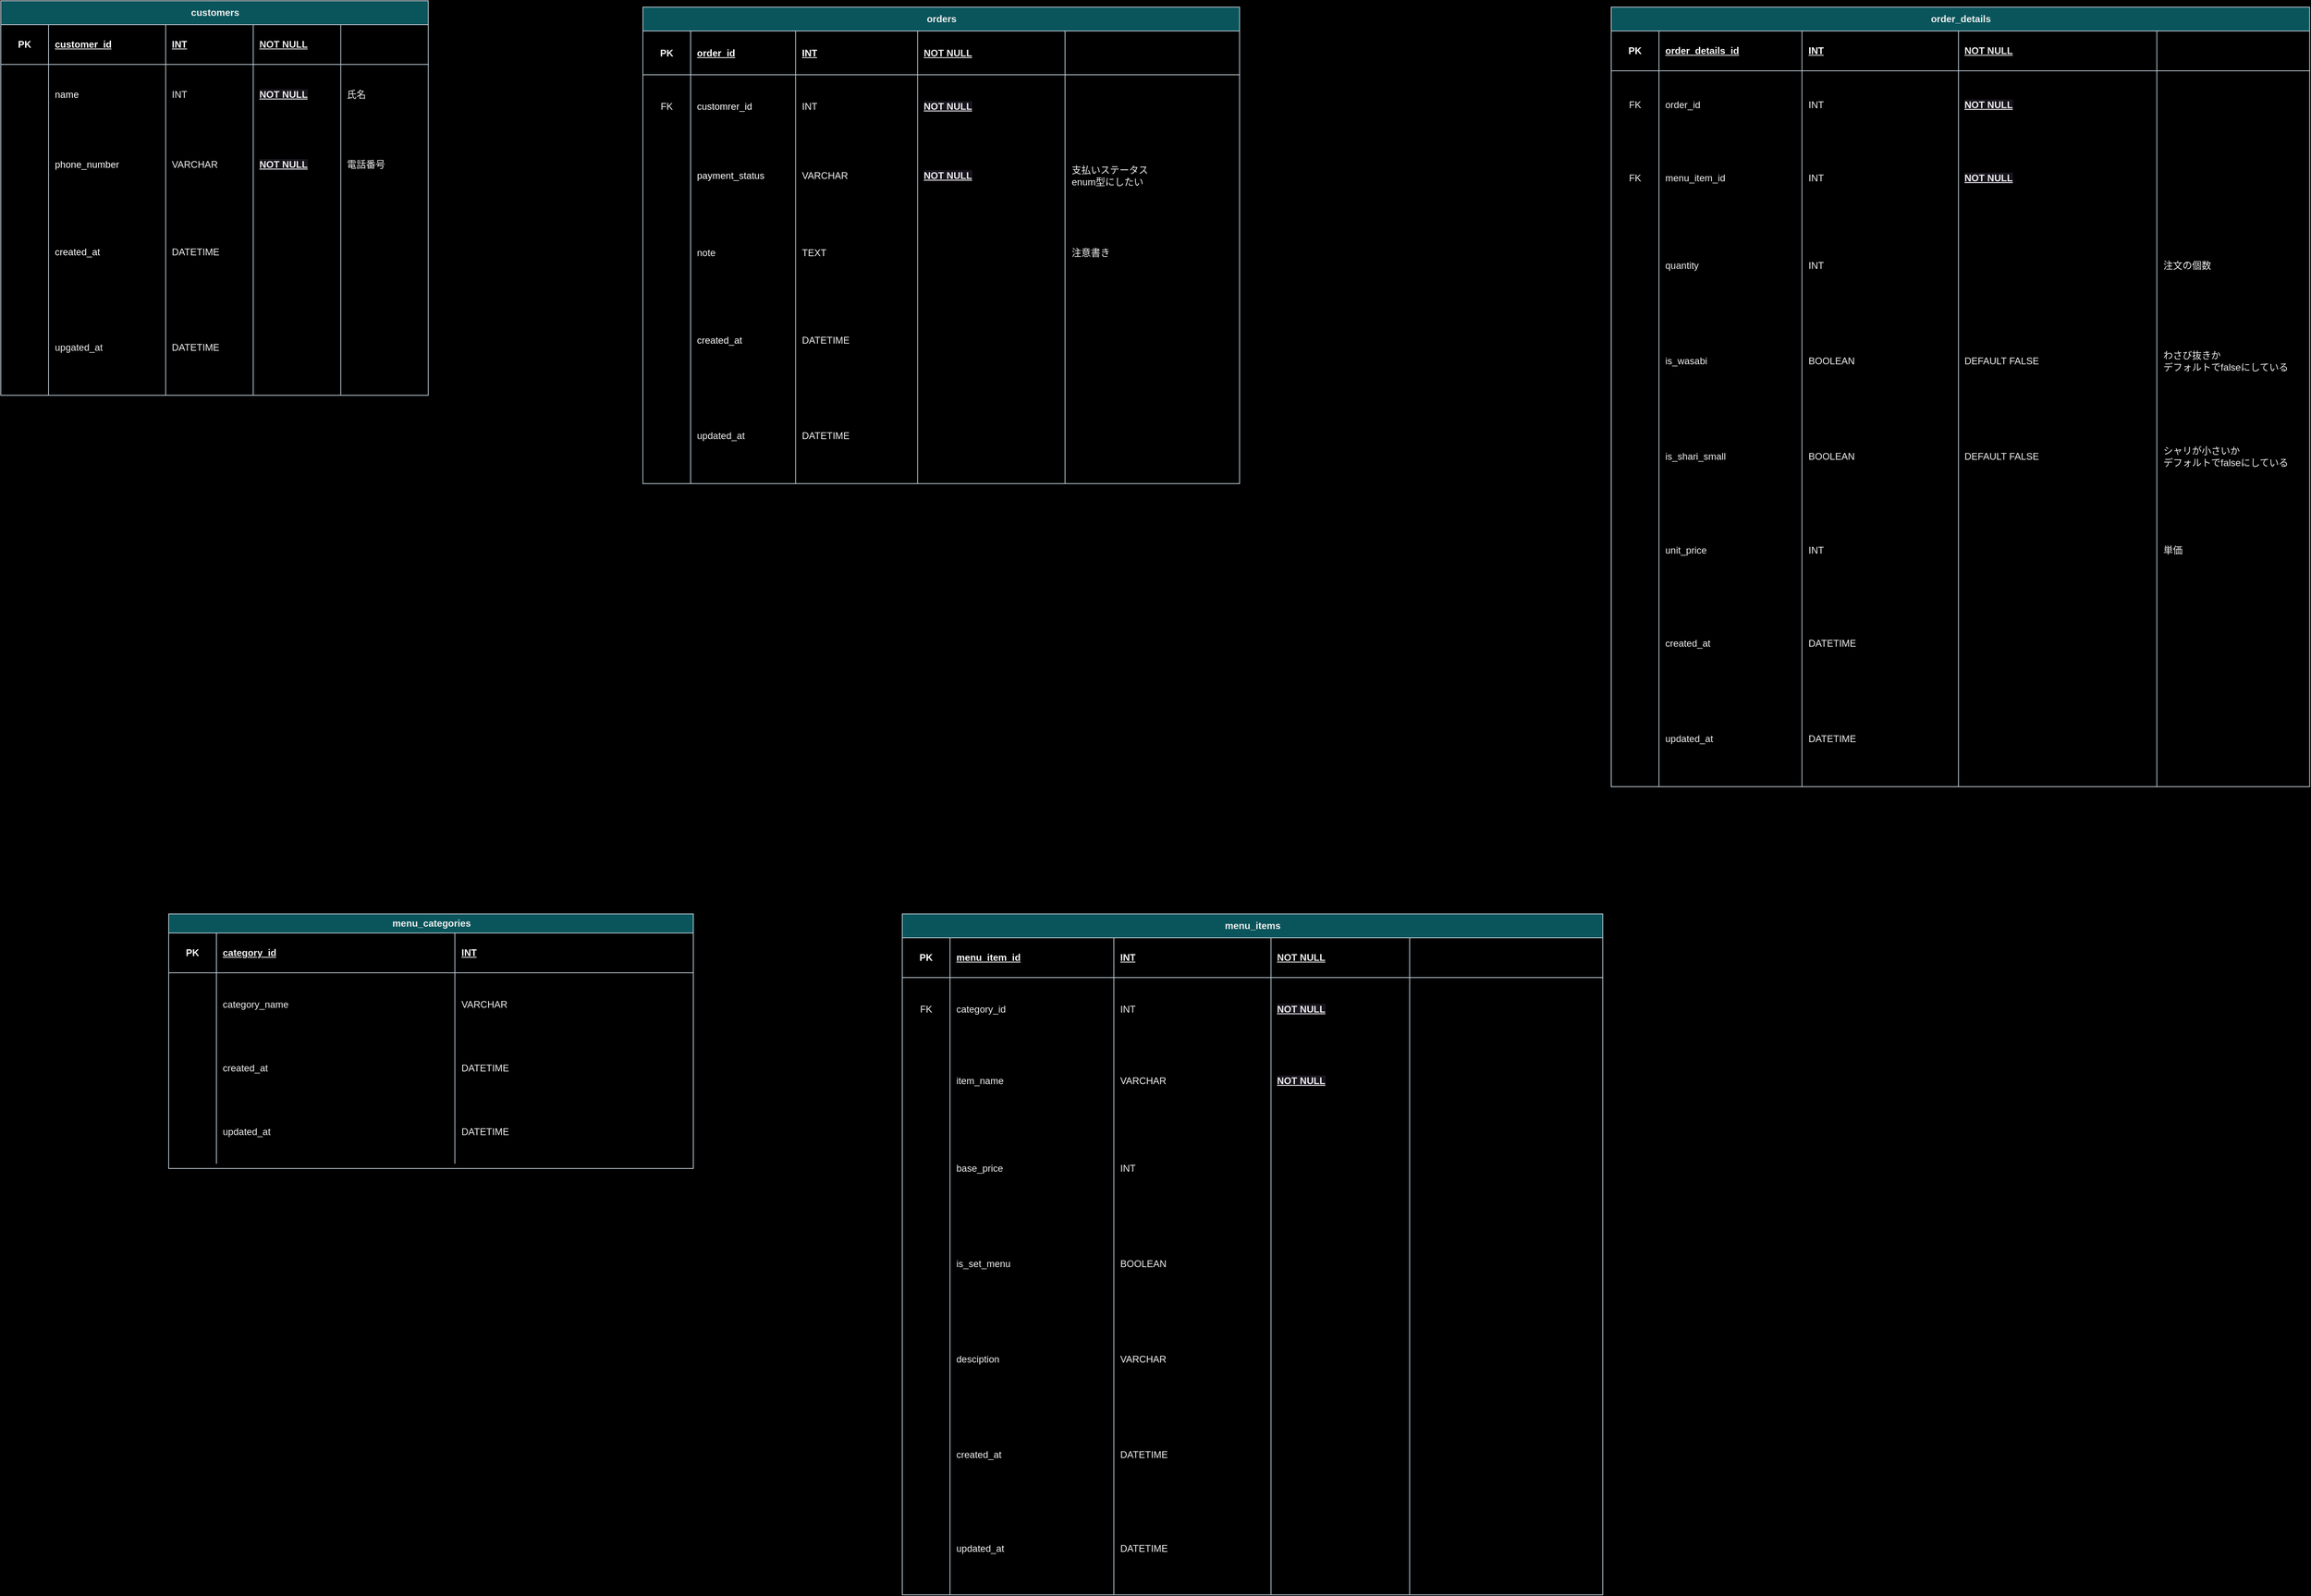 <mxfile>
    <diagram name="ページ1" id="dk0DmXFH7WNmoYJEmb48">
        <mxGraphModel dx="3061" dy="1663" grid="0" gridSize="10" guides="1" tooltips="1" connect="1" arrows="1" fold="1" page="0" pageScale="1" pageWidth="827" pageHeight="1169" background="#000000" math="0" shadow="0">
            <root>
                <object label="" id="0">
                    <mxCell/>
                </object>
                <mxCell id="1" parent="0"/>
                <mxCell id="E9MxhR5-n6yLMtXiLWuv-4" value="orders" style="shape=table;startSize=30;container=1;collapsible=1;childLayout=tableLayout;fixedRows=1;rowLines=0;fontStyle=1;align=center;resizeLast=1;html=1;strokeColor=#BAC8D3;labelBackgroundColor=none;fillColor=#09555B;fontColor=#EEEEEE;" parent="1" vertex="1">
                    <mxGeometry x="-637" y="-629" width="749.899" height="599" as="geometry"/>
                </mxCell>
                <mxCell id="E9MxhR5-n6yLMtXiLWuv-5" value="" style="shape=tableRow;horizontal=0;startSize=0;swimlaneHead=0;swimlaneBody=0;fillColor=none;collapsible=0;dropTarget=0;points=[[0,0.5],[1,0.5]];portConstraint=eastwest;top=0;left=0;right=0;bottom=1;labelBackgroundColor=none;strokeColor=#BAC8D3;fontColor=#EEEEEE;" parent="E9MxhR5-n6yLMtXiLWuv-4" vertex="1">
                    <mxGeometry y="30" width="749.899" height="55" as="geometry"/>
                </mxCell>
                <mxCell id="E9MxhR5-n6yLMtXiLWuv-6" value="&lt;font color=&quot;#ffffff&quot;&gt;PK&lt;/font&gt;" style="shape=partialRectangle;connectable=0;fillColor=none;top=0;left=0;bottom=0;right=0;fontStyle=1;overflow=hidden;whiteSpace=wrap;html=1;strokeColor=#BAC8D3;perimeterSpacing=2;labelBackgroundColor=none;fontColor=#EEEEEE;" parent="E9MxhR5-n6yLMtXiLWuv-5" vertex="1">
                    <mxGeometry width="60" height="55" as="geometry">
                        <mxRectangle width="60" height="55" as="alternateBounds"/>
                    </mxGeometry>
                </mxCell>
                <mxCell id="E9MxhR5-n6yLMtXiLWuv-7" value="&lt;font color=&quot;#ffffff&quot;&gt;order_id&lt;/font&gt;" style="shape=partialRectangle;connectable=0;fillColor=none;top=0;left=0;bottom=0;right=0;align=left;spacingLeft=6;fontStyle=5;overflow=hidden;whiteSpace=wrap;html=1;strokeColor=#BAC8D3;labelBackgroundColor=none;fontColor=#EEEEEE;" parent="E9MxhR5-n6yLMtXiLWuv-5" vertex="1">
                    <mxGeometry x="60" width="131.899" height="55" as="geometry">
                        <mxRectangle width="131.899" height="55" as="alternateBounds"/>
                    </mxGeometry>
                </mxCell>
                <mxCell id="E9MxhR5-n6yLMtXiLWuv-17" value="&lt;font color=&quot;#ffffff&quot;&gt;INT&lt;/font&gt;" style="shape=partialRectangle;connectable=0;fillColor=none;top=0;left=0;bottom=0;right=0;align=left;spacingLeft=6;fontStyle=5;overflow=hidden;whiteSpace=wrap;html=1;strokeColor=#BAC8D3;labelBackgroundColor=none;fontColor=#EEEEEE;" parent="E9MxhR5-n6yLMtXiLWuv-5" vertex="1">
                    <mxGeometry x="191.899" width="153.333" height="55" as="geometry">
                        <mxRectangle width="153.333" height="55" as="alternateBounds"/>
                    </mxGeometry>
                </mxCell>
                <mxCell id="21" value="NOT NULL" style="shape=partialRectangle;connectable=0;fillColor=none;top=0;left=0;bottom=0;right=0;align=left;spacingLeft=6;fontStyle=5;overflow=hidden;whiteSpace=wrap;html=1;strokeColor=#BAC8D3;labelBackgroundColor=none;fontColor=#EEEEEE;" vertex="1" parent="E9MxhR5-n6yLMtXiLWuv-5">
                    <mxGeometry x="345.233" width="185.333" height="55" as="geometry">
                        <mxRectangle width="185.333" height="55" as="alternateBounds"/>
                    </mxGeometry>
                </mxCell>
                <mxCell id="27" style="shape=partialRectangle;connectable=0;fillColor=none;top=0;left=0;bottom=0;right=0;align=left;spacingLeft=6;fontStyle=5;overflow=hidden;whiteSpace=wrap;html=1;strokeColor=#BAC8D3;labelBackgroundColor=none;fontColor=#EEEEEE;" vertex="1" parent="E9MxhR5-n6yLMtXiLWuv-5">
                    <mxGeometry x="530.566" width="219.333" height="55" as="geometry">
                        <mxRectangle width="219.333" height="55" as="alternateBounds"/>
                    </mxGeometry>
                </mxCell>
                <mxCell id="E9MxhR5-n6yLMtXiLWuv-8" value="" style="shape=tableRow;horizontal=0;startSize=0;swimlaneHead=0;swimlaneBody=0;fillColor=none;collapsible=0;dropTarget=0;points=[[0,0.5],[1,0.5]];portConstraint=eastwest;top=0;left=0;right=0;bottom=0;labelBackgroundColor=none;strokeColor=#BAC8D3;fontColor=#EEEEEE;" parent="E9MxhR5-n6yLMtXiLWuv-4" vertex="1">
                    <mxGeometry y="85" width="749.899" height="80" as="geometry"/>
                </mxCell>
                <mxCell id="E9MxhR5-n6yLMtXiLWuv-9" value="FK" style="shape=partialRectangle;connectable=0;fillColor=none;top=0;left=0;bottom=0;right=0;editable=1;overflow=hidden;whiteSpace=wrap;html=1;labelBackgroundColor=none;strokeColor=#BAC8D3;fontColor=#EEEEEE;" parent="E9MxhR5-n6yLMtXiLWuv-8" vertex="1">
                    <mxGeometry width="60" height="80" as="geometry">
                        <mxRectangle width="60" height="80" as="alternateBounds"/>
                    </mxGeometry>
                </mxCell>
                <mxCell id="E9MxhR5-n6yLMtXiLWuv-10" value="&lt;font color=&quot;#ffffff&quot;&gt;customrer_id&lt;/font&gt;" style="shape=partialRectangle;connectable=0;fillColor=none;top=0;left=0;bottom=0;right=0;align=left;spacingLeft=6;overflow=hidden;whiteSpace=wrap;html=1;strokeColor=#BAC8D3;labelBackgroundColor=none;fontColor=#EEEEEE;" parent="E9MxhR5-n6yLMtXiLWuv-8" vertex="1">
                    <mxGeometry x="60" width="131.899" height="80" as="geometry">
                        <mxRectangle width="131.899" height="80" as="alternateBounds"/>
                    </mxGeometry>
                </mxCell>
                <mxCell id="E9MxhR5-n6yLMtXiLWuv-18" value="INT" style="shape=partialRectangle;connectable=0;fillColor=none;top=0;left=0;bottom=0;right=0;align=left;spacingLeft=6;overflow=hidden;whiteSpace=wrap;html=1;strokeColor=#BAC8D3;labelBackgroundColor=none;fontColor=#EEEEEE;" parent="E9MxhR5-n6yLMtXiLWuv-8" vertex="1">
                    <mxGeometry x="191.899" width="153.333" height="80" as="geometry">
                        <mxRectangle width="153.333" height="80" as="alternateBounds"/>
                    </mxGeometry>
                </mxCell>
                <mxCell id="22" value="&lt;meta charset=&quot;utf-8&quot;&gt;&lt;span style=&quot;color: rgb(238, 238, 238); font-family: Helvetica; font-size: 12px; font-style: normal; font-variant-ligatures: normal; font-variant-caps: normal; font-weight: 700; letter-spacing: normal; orphans: 2; text-align: left; text-indent: 0px; text-transform: none; widows: 2; word-spacing: 0px; -webkit-text-stroke-width: 0px; background-color: rgb(24, 20, 29); text-decoration: underline; float: none; display: inline !important;&quot;&gt;NOT NULL&lt;/span&gt;" style="shape=partialRectangle;connectable=0;fillColor=none;top=0;left=0;bottom=0;right=0;align=left;spacingLeft=6;overflow=hidden;whiteSpace=wrap;html=1;strokeColor=#BAC8D3;labelBackgroundColor=none;fontColor=#EEEEEE;" vertex="1" parent="E9MxhR5-n6yLMtXiLWuv-8">
                    <mxGeometry x="345.233" width="185.333" height="80" as="geometry">
                        <mxRectangle width="185.333" height="80" as="alternateBounds"/>
                    </mxGeometry>
                </mxCell>
                <mxCell id="28" style="shape=partialRectangle;connectable=0;fillColor=none;top=0;left=0;bottom=0;right=0;align=left;spacingLeft=6;overflow=hidden;whiteSpace=wrap;html=1;strokeColor=#BAC8D3;labelBackgroundColor=none;fontColor=#EEEEEE;" vertex="1" parent="E9MxhR5-n6yLMtXiLWuv-8">
                    <mxGeometry x="530.566" width="219.333" height="80" as="geometry">
                        <mxRectangle width="219.333" height="80" as="alternateBounds"/>
                    </mxGeometry>
                </mxCell>
                <mxCell id="E9MxhR5-n6yLMtXiLWuv-11" value="" style="shape=tableRow;horizontal=0;startSize=0;swimlaneHead=0;swimlaneBody=0;fillColor=none;collapsible=0;dropTarget=0;points=[[0,0.5],[1,0.5]];portConstraint=eastwest;top=0;left=0;right=0;bottom=0;labelBackgroundColor=none;strokeColor=#BAC8D3;fontColor=#EEEEEE;" parent="E9MxhR5-n6yLMtXiLWuv-4" vertex="1">
                    <mxGeometry y="165" width="749.899" height="94" as="geometry"/>
                </mxCell>
                <mxCell id="E9MxhR5-n6yLMtXiLWuv-12" value="" style="shape=partialRectangle;connectable=0;fillColor=none;top=0;left=0;bottom=0;right=0;editable=1;overflow=hidden;whiteSpace=wrap;html=1;labelBackgroundColor=none;strokeColor=#BAC8D3;fontColor=#EEEEEE;" parent="E9MxhR5-n6yLMtXiLWuv-11" vertex="1">
                    <mxGeometry width="60" height="94" as="geometry">
                        <mxRectangle width="60" height="94" as="alternateBounds"/>
                    </mxGeometry>
                </mxCell>
                <mxCell id="E9MxhR5-n6yLMtXiLWuv-13" value="&lt;font color=&quot;#ffffff&quot;&gt;payment_status&lt;/font&gt;" style="shape=partialRectangle;connectable=0;fillColor=none;top=0;left=0;bottom=0;right=0;align=left;spacingLeft=6;overflow=hidden;whiteSpace=wrap;html=1;labelBackgroundColor=none;strokeColor=#BAC8D3;fontColor=#EEEEEE;" parent="E9MxhR5-n6yLMtXiLWuv-11" vertex="1">
                    <mxGeometry x="60" width="131.899" height="94" as="geometry">
                        <mxRectangle width="131.899" height="94" as="alternateBounds"/>
                    </mxGeometry>
                </mxCell>
                <mxCell id="E9MxhR5-n6yLMtXiLWuv-19" value="VARCHAR" style="shape=partialRectangle;connectable=0;fillColor=none;top=0;left=0;bottom=0;right=0;align=left;spacingLeft=6;overflow=hidden;whiteSpace=wrap;html=1;labelBackgroundColor=none;strokeColor=#BAC8D3;fontColor=#EEEEEE;" parent="E9MxhR5-n6yLMtXiLWuv-11" vertex="1">
                    <mxGeometry x="191.899" width="153.333" height="94" as="geometry">
                        <mxRectangle width="153.333" height="94" as="alternateBounds"/>
                    </mxGeometry>
                </mxCell>
                <mxCell id="23" value="&lt;meta charset=&quot;utf-8&quot;&gt;&lt;span style=&quot;color: rgb(238, 238, 238); font-family: Helvetica; font-size: 12px; font-style: normal; font-variant-ligatures: normal; font-variant-caps: normal; font-weight: 700; letter-spacing: normal; orphans: 2; text-align: left; text-indent: 0px; text-transform: none; widows: 2; word-spacing: 0px; -webkit-text-stroke-width: 0px; background-color: rgb(24, 20, 29); text-decoration: underline; float: none; display: inline !important;&quot;&gt;NOT NULL&lt;/span&gt;" style="shape=partialRectangle;connectable=0;fillColor=none;top=0;left=0;bottom=0;right=0;align=left;spacingLeft=6;overflow=hidden;whiteSpace=wrap;html=1;labelBackgroundColor=none;strokeColor=#BAC8D3;fontColor=#EEEEEE;" vertex="1" parent="E9MxhR5-n6yLMtXiLWuv-11">
                    <mxGeometry x="345.233" width="185.333" height="94" as="geometry">
                        <mxRectangle width="185.333" height="94" as="alternateBounds"/>
                    </mxGeometry>
                </mxCell>
                <mxCell id="29" value="支払いステータス&lt;br&gt;enum型にしたい" style="shape=partialRectangle;connectable=0;fillColor=none;top=0;left=0;bottom=0;right=0;align=left;spacingLeft=6;overflow=hidden;whiteSpace=wrap;html=1;labelBackgroundColor=none;strokeColor=#BAC8D3;fontColor=#EEEEEE;" vertex="1" parent="E9MxhR5-n6yLMtXiLWuv-11">
                    <mxGeometry x="530.566" width="219.333" height="94" as="geometry">
                        <mxRectangle width="219.333" height="94" as="alternateBounds"/>
                    </mxGeometry>
                </mxCell>
                <mxCell id="E9MxhR5-n6yLMtXiLWuv-46" style="shape=tableRow;horizontal=0;startSize=0;swimlaneHead=0;swimlaneBody=0;fillColor=none;collapsible=0;dropTarget=0;points=[[0,0.5],[1,0.5]];portConstraint=eastwest;top=0;left=0;right=0;bottom=0;labelBackgroundColor=none;strokeColor=#BAC8D3;fontColor=#EEEEEE;" parent="E9MxhR5-n6yLMtXiLWuv-4" vertex="1">
                    <mxGeometry y="259" width="749.899" height="100" as="geometry"/>
                </mxCell>
                <mxCell id="E9MxhR5-n6yLMtXiLWuv-47" style="shape=partialRectangle;connectable=0;fillColor=none;top=0;left=0;bottom=0;right=0;editable=1;overflow=hidden;whiteSpace=wrap;html=1;labelBackgroundColor=none;strokeColor=#BAC8D3;fontColor=#EEEEEE;" parent="E9MxhR5-n6yLMtXiLWuv-46" vertex="1">
                    <mxGeometry width="60" height="100" as="geometry">
                        <mxRectangle width="60" height="100" as="alternateBounds"/>
                    </mxGeometry>
                </mxCell>
                <mxCell id="E9MxhR5-n6yLMtXiLWuv-48" value="note&lt;span style=&quot;white-space: pre;&quot;&gt;&#9;&lt;/span&gt;" style="shape=partialRectangle;connectable=0;fillColor=none;top=0;left=0;bottom=0;right=0;align=left;spacingLeft=6;overflow=hidden;whiteSpace=wrap;html=1;labelBackgroundColor=none;strokeColor=#BAC8D3;fontColor=#EEEEEE;" parent="E9MxhR5-n6yLMtXiLWuv-46" vertex="1">
                    <mxGeometry x="60" width="131.899" height="100" as="geometry">
                        <mxRectangle width="131.899" height="100" as="alternateBounds"/>
                    </mxGeometry>
                </mxCell>
                <mxCell id="E9MxhR5-n6yLMtXiLWuv-49" value="TEXT" style="shape=partialRectangle;connectable=0;fillColor=none;top=0;left=0;bottom=0;right=0;align=left;spacingLeft=6;overflow=hidden;whiteSpace=wrap;html=1;labelBackgroundColor=none;strokeColor=#BAC8D3;fontColor=#EEEEEE;" parent="E9MxhR5-n6yLMtXiLWuv-46" vertex="1">
                    <mxGeometry x="191.899" width="153.333" height="100" as="geometry">
                        <mxRectangle width="153.333" height="100" as="alternateBounds"/>
                    </mxGeometry>
                </mxCell>
                <mxCell id="24" style="shape=partialRectangle;connectable=0;fillColor=none;top=0;left=0;bottom=0;right=0;align=left;spacingLeft=6;overflow=hidden;whiteSpace=wrap;html=1;labelBackgroundColor=none;strokeColor=#BAC8D3;fontColor=#EEEEEE;" vertex="1" parent="E9MxhR5-n6yLMtXiLWuv-46">
                    <mxGeometry x="345.233" width="185.333" height="100" as="geometry">
                        <mxRectangle width="185.333" height="100" as="alternateBounds"/>
                    </mxGeometry>
                </mxCell>
                <mxCell id="30" value="注意書き" style="shape=partialRectangle;connectable=0;fillColor=none;top=0;left=0;bottom=0;right=0;align=left;spacingLeft=6;overflow=hidden;whiteSpace=wrap;html=1;labelBackgroundColor=none;strokeColor=#BAC8D3;fontColor=#EEEEEE;" vertex="1" parent="E9MxhR5-n6yLMtXiLWuv-46">
                    <mxGeometry x="530.566" width="219.333" height="100" as="geometry">
                        <mxRectangle width="219.333" height="100" as="alternateBounds"/>
                    </mxGeometry>
                </mxCell>
                <mxCell id="E9MxhR5-n6yLMtXiLWuv-14" value="" style="shape=tableRow;horizontal=0;startSize=0;swimlaneHead=0;swimlaneBody=0;fillColor=none;collapsible=0;dropTarget=0;points=[[0,0.5],[1,0.5]];portConstraint=eastwest;top=0;left=0;right=0;bottom=0;labelBackgroundColor=none;strokeColor=#BAC8D3;fontColor=#EEEEEE;" parent="E9MxhR5-n6yLMtXiLWuv-4" vertex="1">
                    <mxGeometry y="359" width="749.899" height="120" as="geometry"/>
                </mxCell>
                <mxCell id="E9MxhR5-n6yLMtXiLWuv-15" value="" style="shape=partialRectangle;connectable=0;fillColor=none;top=0;left=0;bottom=0;right=0;editable=1;overflow=hidden;whiteSpace=wrap;html=1;labelBackgroundColor=none;strokeColor=#BAC8D3;fontColor=#EEEEEE;" parent="E9MxhR5-n6yLMtXiLWuv-14" vertex="1">
                    <mxGeometry width="60" height="120" as="geometry">
                        <mxRectangle width="60" height="120" as="alternateBounds"/>
                    </mxGeometry>
                </mxCell>
                <mxCell id="E9MxhR5-n6yLMtXiLWuv-16" value="&lt;font color=&quot;#ffffff&quot;&gt;created_at&lt;/font&gt;" style="shape=partialRectangle;connectable=0;fillColor=none;top=0;left=0;bottom=0;right=0;align=left;spacingLeft=6;overflow=hidden;whiteSpace=wrap;html=1;labelBackgroundColor=none;strokeColor=#BAC8D3;fontColor=#EEEEEE;" parent="E9MxhR5-n6yLMtXiLWuv-14" vertex="1">
                    <mxGeometry x="60" width="131.899" height="120" as="geometry">
                        <mxRectangle width="131.899" height="120" as="alternateBounds"/>
                    </mxGeometry>
                </mxCell>
                <mxCell id="E9MxhR5-n6yLMtXiLWuv-20" value="DATETIME" style="shape=partialRectangle;connectable=0;fillColor=none;top=0;left=0;bottom=0;right=0;align=left;spacingLeft=6;overflow=hidden;whiteSpace=wrap;html=1;labelBackgroundColor=none;strokeColor=#BAC8D3;fontColor=#EEEEEE;" parent="E9MxhR5-n6yLMtXiLWuv-14" vertex="1">
                    <mxGeometry x="191.899" width="153.333" height="120" as="geometry">
                        <mxRectangle width="153.333" height="120" as="alternateBounds"/>
                    </mxGeometry>
                </mxCell>
                <mxCell id="25" style="shape=partialRectangle;connectable=0;fillColor=none;top=0;left=0;bottom=0;right=0;align=left;spacingLeft=6;overflow=hidden;whiteSpace=wrap;html=1;labelBackgroundColor=none;strokeColor=#BAC8D3;fontColor=#EEEEEE;" vertex="1" parent="E9MxhR5-n6yLMtXiLWuv-14">
                    <mxGeometry x="345.233" width="185.333" height="120" as="geometry">
                        <mxRectangle width="185.333" height="120" as="alternateBounds"/>
                    </mxGeometry>
                </mxCell>
                <mxCell id="31" style="shape=partialRectangle;connectable=0;fillColor=none;top=0;left=0;bottom=0;right=0;align=left;spacingLeft=6;overflow=hidden;whiteSpace=wrap;html=1;labelBackgroundColor=none;strokeColor=#BAC8D3;fontColor=#EEEEEE;" vertex="1" parent="E9MxhR5-n6yLMtXiLWuv-14">
                    <mxGeometry x="530.566" width="219.333" height="120" as="geometry">
                        <mxRectangle width="219.333" height="120" as="alternateBounds"/>
                    </mxGeometry>
                </mxCell>
                <mxCell id="E9MxhR5-n6yLMtXiLWuv-21" style="shape=tableRow;horizontal=0;startSize=0;swimlaneHead=0;swimlaneBody=0;fillColor=none;collapsible=0;dropTarget=0;points=[[0,0.5],[1,0.5]];portConstraint=eastwest;top=0;left=0;right=0;bottom=0;labelBackgroundColor=none;strokeColor=#BAC8D3;fontColor=#EEEEEE;" parent="E9MxhR5-n6yLMtXiLWuv-4" vertex="1">
                    <mxGeometry y="479" width="749.899" height="120" as="geometry"/>
                </mxCell>
                <mxCell id="E9MxhR5-n6yLMtXiLWuv-22" style="shape=partialRectangle;connectable=0;fillColor=none;top=0;left=0;bottom=0;right=0;editable=1;overflow=hidden;whiteSpace=wrap;html=1;labelBackgroundColor=none;strokeColor=#BAC8D3;fontColor=#EEEEEE;" parent="E9MxhR5-n6yLMtXiLWuv-21" vertex="1">
                    <mxGeometry width="60" height="120" as="geometry">
                        <mxRectangle width="60" height="120" as="alternateBounds"/>
                    </mxGeometry>
                </mxCell>
                <mxCell id="E9MxhR5-n6yLMtXiLWuv-23" value="updated_at" style="shape=partialRectangle;connectable=0;fillColor=none;top=0;left=0;bottom=0;right=0;align=left;spacingLeft=6;overflow=hidden;whiteSpace=wrap;html=1;labelBackgroundColor=none;strokeColor=#BAC8D3;fontColor=#EEEEEE;" parent="E9MxhR5-n6yLMtXiLWuv-21" vertex="1">
                    <mxGeometry x="60" width="131.899" height="120" as="geometry">
                        <mxRectangle width="131.899" height="120" as="alternateBounds"/>
                    </mxGeometry>
                </mxCell>
                <mxCell id="E9MxhR5-n6yLMtXiLWuv-24" value="DATETIME" style="shape=partialRectangle;connectable=0;fillColor=none;top=0;left=0;bottom=0;right=0;align=left;spacingLeft=6;overflow=hidden;whiteSpace=wrap;html=1;labelBackgroundColor=none;strokeColor=#BAC8D3;fontColor=#EEEEEE;" parent="E9MxhR5-n6yLMtXiLWuv-21" vertex="1">
                    <mxGeometry x="191.899" width="153.333" height="120" as="geometry">
                        <mxRectangle width="153.333" height="120" as="alternateBounds"/>
                    </mxGeometry>
                </mxCell>
                <mxCell id="26" style="shape=partialRectangle;connectable=0;fillColor=none;top=0;left=0;bottom=0;right=0;align=left;spacingLeft=6;overflow=hidden;whiteSpace=wrap;html=1;labelBackgroundColor=none;strokeColor=#BAC8D3;fontColor=#EEEEEE;" vertex="1" parent="E9MxhR5-n6yLMtXiLWuv-21">
                    <mxGeometry x="345.233" width="185.333" height="120" as="geometry">
                        <mxRectangle width="185.333" height="120" as="alternateBounds"/>
                    </mxGeometry>
                </mxCell>
                <mxCell id="32" style="shape=partialRectangle;connectable=0;fillColor=none;top=0;left=0;bottom=0;right=0;align=left;spacingLeft=6;overflow=hidden;whiteSpace=wrap;html=1;labelBackgroundColor=none;strokeColor=#BAC8D3;fontColor=#EEEEEE;" vertex="1" parent="E9MxhR5-n6yLMtXiLWuv-21">
                    <mxGeometry x="530.566" width="219.333" height="120" as="geometry">
                        <mxRectangle width="219.333" height="120" as="alternateBounds"/>
                    </mxGeometry>
                </mxCell>
                <mxCell id="E9MxhR5-n6yLMtXiLWuv-25" value="customers" style="shape=table;startSize=30;container=1;collapsible=1;childLayout=tableLayout;fixedRows=1;rowLines=0;fontStyle=1;align=center;resizeLast=1;html=1;strokeColor=#BAC8D3;labelBackgroundColor=none;fillColor=#09555B;fontColor=#EEEEEE;" parent="1" vertex="1">
                    <mxGeometry x="-1444" y="-637" width="537.273" height="496" as="geometry"/>
                </mxCell>
                <mxCell id="E9MxhR5-n6yLMtXiLWuv-26" value="" style="shape=tableRow;horizontal=0;startSize=0;swimlaneHead=0;swimlaneBody=0;fillColor=none;collapsible=0;dropTarget=0;points=[[0,0.5],[1,0.5]];portConstraint=eastwest;top=0;left=0;right=0;bottom=1;labelBackgroundColor=none;strokeColor=#BAC8D3;fontColor=#EEEEEE;" parent="E9MxhR5-n6yLMtXiLWuv-25" vertex="1">
                    <mxGeometry y="30" width="537.273" height="50" as="geometry"/>
                </mxCell>
                <mxCell id="E9MxhR5-n6yLMtXiLWuv-27" value="&lt;font color=&quot;#ffffff&quot;&gt;PK&lt;/font&gt;" style="shape=partialRectangle;connectable=0;fillColor=none;top=0;left=0;bottom=0;right=0;fontStyle=1;overflow=hidden;whiteSpace=wrap;html=1;strokeColor=#BAC8D3;perimeterSpacing=2;labelBackgroundColor=none;fontColor=#EEEEEE;" parent="E9MxhR5-n6yLMtXiLWuv-26" vertex="1">
                    <mxGeometry width="60" height="50" as="geometry">
                        <mxRectangle width="60" height="50" as="alternateBounds"/>
                    </mxGeometry>
                </mxCell>
                <mxCell id="E9MxhR5-n6yLMtXiLWuv-28" value="&lt;font color=&quot;#ffffff&quot;&gt;customer_id&lt;/font&gt;" style="shape=partialRectangle;connectable=0;fillColor=none;top=0;left=0;bottom=0;right=0;align=left;spacingLeft=6;fontStyle=5;overflow=hidden;whiteSpace=wrap;html=1;strokeColor=#BAC8D3;labelBackgroundColor=none;fontColor=#EEEEEE;" parent="E9MxhR5-n6yLMtXiLWuv-26" vertex="1">
                    <mxGeometry x="60" width="147.273" height="50" as="geometry">
                        <mxRectangle width="147.273" height="50" as="alternateBounds"/>
                    </mxGeometry>
                </mxCell>
                <mxCell id="E9MxhR5-n6yLMtXiLWuv-29" value="&lt;font color=&quot;#ffffff&quot;&gt;INT&lt;/font&gt;" style="shape=partialRectangle;connectable=0;fillColor=none;top=0;left=0;bottom=0;right=0;align=left;spacingLeft=6;fontStyle=5;overflow=hidden;whiteSpace=wrap;html=1;strokeColor=#BAC8D3;labelBackgroundColor=none;fontColor=#EEEEEE;" parent="E9MxhR5-n6yLMtXiLWuv-26" vertex="1">
                    <mxGeometry x="207.273" width="110.0" height="50" as="geometry">
                        <mxRectangle width="110.0" height="50" as="alternateBounds"/>
                    </mxGeometry>
                </mxCell>
                <mxCell id="11" value="NOT NULL" style="shape=partialRectangle;connectable=0;fillColor=none;top=0;left=0;bottom=0;right=0;align=left;spacingLeft=6;fontStyle=5;overflow=hidden;whiteSpace=wrap;html=1;strokeColor=#BAC8D3;labelBackgroundColor=none;fontColor=#EEEEEE;" vertex="1" parent="E9MxhR5-n6yLMtXiLWuv-26">
                    <mxGeometry x="317.273" width="110.0" height="50" as="geometry">
                        <mxRectangle width="110.0" height="50" as="alternateBounds"/>
                    </mxGeometry>
                </mxCell>
                <mxCell id="16" style="shape=partialRectangle;connectable=0;fillColor=none;top=0;left=0;bottom=0;right=0;align=left;spacingLeft=6;fontStyle=5;overflow=hidden;whiteSpace=wrap;html=1;strokeColor=#BAC8D3;labelBackgroundColor=none;fontColor=#EEEEEE;" vertex="1" parent="E9MxhR5-n6yLMtXiLWuv-26">
                    <mxGeometry x="427.273" width="110.0" height="50" as="geometry">
                        <mxRectangle width="110.0" height="50" as="alternateBounds"/>
                    </mxGeometry>
                </mxCell>
                <mxCell id="E9MxhR5-n6yLMtXiLWuv-30" value="" style="shape=tableRow;horizontal=0;startSize=0;swimlaneHead=0;swimlaneBody=0;fillColor=none;collapsible=0;dropTarget=0;points=[[0,0.5],[1,0.5]];portConstraint=eastwest;top=0;left=0;right=0;bottom=0;labelBackgroundColor=none;strokeColor=#BAC8D3;fontColor=#EEEEEE;" parent="E9MxhR5-n6yLMtXiLWuv-25" vertex="1">
                    <mxGeometry y="80" width="537.273" height="75" as="geometry"/>
                </mxCell>
                <mxCell id="E9MxhR5-n6yLMtXiLWuv-31" value="" style="shape=partialRectangle;connectable=0;fillColor=none;top=0;left=0;bottom=0;right=0;editable=1;overflow=hidden;whiteSpace=wrap;html=1;labelBackgroundColor=none;strokeColor=#BAC8D3;fontColor=#EEEEEE;" parent="E9MxhR5-n6yLMtXiLWuv-30" vertex="1">
                    <mxGeometry width="60" height="75" as="geometry">
                        <mxRectangle width="60" height="75" as="alternateBounds"/>
                    </mxGeometry>
                </mxCell>
                <mxCell id="E9MxhR5-n6yLMtXiLWuv-32" value="&lt;font color=&quot;#ffffff&quot;&gt;name&lt;/font&gt;" style="shape=partialRectangle;connectable=0;fillColor=none;top=0;left=0;bottom=0;right=0;align=left;spacingLeft=6;overflow=hidden;whiteSpace=wrap;html=1;strokeColor=#BAC8D3;labelBackgroundColor=none;fontColor=#EEEEEE;" parent="E9MxhR5-n6yLMtXiLWuv-30" vertex="1">
                    <mxGeometry x="60" width="147.273" height="75" as="geometry">
                        <mxRectangle width="147.273" height="75" as="alternateBounds"/>
                    </mxGeometry>
                </mxCell>
                <mxCell id="E9MxhR5-n6yLMtXiLWuv-33" value="INT" style="shape=partialRectangle;connectable=0;fillColor=none;top=0;left=0;bottom=0;right=0;align=left;spacingLeft=6;overflow=hidden;whiteSpace=wrap;html=1;strokeColor=#BAC8D3;labelBackgroundColor=none;fontColor=#EEEEEE;" parent="E9MxhR5-n6yLMtXiLWuv-30" vertex="1">
                    <mxGeometry x="207.273" width="110.0" height="75" as="geometry">
                        <mxRectangle width="110.0" height="75" as="alternateBounds"/>
                    </mxGeometry>
                </mxCell>
                <mxCell id="12" value="&lt;meta charset=&quot;utf-8&quot;&gt;&lt;span style=&quot;color: rgb(238, 238, 238); font-family: Helvetica; font-size: 12px; font-style: normal; font-variant-ligatures: normal; font-variant-caps: normal; font-weight: 700; letter-spacing: normal; orphans: 2; text-align: left; text-indent: 0px; text-transform: none; widows: 2; word-spacing: 0px; -webkit-text-stroke-width: 0px; background-color: rgb(24, 20, 29); text-decoration: underline; float: none; display: inline !important;&quot;&gt;NOT NULL&lt;/span&gt;" style="shape=partialRectangle;connectable=0;fillColor=none;top=0;left=0;bottom=0;right=0;align=left;spacingLeft=6;overflow=hidden;whiteSpace=wrap;html=1;strokeColor=#BAC8D3;labelBackgroundColor=none;fontColor=#EEEEEE;" vertex="1" parent="E9MxhR5-n6yLMtXiLWuv-30">
                    <mxGeometry x="317.273" width="110.0" height="75" as="geometry">
                        <mxRectangle width="110.0" height="75" as="alternateBounds"/>
                    </mxGeometry>
                </mxCell>
                <mxCell id="17" value="氏名" style="shape=partialRectangle;connectable=0;fillColor=none;top=0;left=0;bottom=0;right=0;align=left;spacingLeft=6;overflow=hidden;whiteSpace=wrap;html=1;strokeColor=#BAC8D3;labelBackgroundColor=none;fontColor=#EEEEEE;" vertex="1" parent="E9MxhR5-n6yLMtXiLWuv-30">
                    <mxGeometry x="427.273" width="110.0" height="75" as="geometry">
                        <mxRectangle width="110.0" height="75" as="alternateBounds"/>
                    </mxGeometry>
                </mxCell>
                <mxCell id="E9MxhR5-n6yLMtXiLWuv-34" value="" style="shape=tableRow;horizontal=0;startSize=0;swimlaneHead=0;swimlaneBody=0;fillColor=none;collapsible=0;dropTarget=0;points=[[0,0.5],[1,0.5]];portConstraint=eastwest;top=0;left=0;right=0;bottom=0;labelBackgroundColor=none;strokeColor=#BAC8D3;fontColor=#EEEEEE;" parent="E9MxhR5-n6yLMtXiLWuv-25" vertex="1">
                    <mxGeometry y="155" width="537.273" height="101" as="geometry"/>
                </mxCell>
                <mxCell id="E9MxhR5-n6yLMtXiLWuv-35" value="" style="shape=partialRectangle;connectable=0;fillColor=none;top=0;left=0;bottom=0;right=0;editable=1;overflow=hidden;whiteSpace=wrap;html=1;labelBackgroundColor=none;strokeColor=#BAC8D3;fontColor=#EEEEEE;" parent="E9MxhR5-n6yLMtXiLWuv-34" vertex="1">
                    <mxGeometry width="60" height="101" as="geometry">
                        <mxRectangle width="60" height="101" as="alternateBounds"/>
                    </mxGeometry>
                </mxCell>
                <mxCell id="E9MxhR5-n6yLMtXiLWuv-36" value="&lt;font color=&quot;#ffffff&quot;&gt;phone_number&lt;/font&gt;" style="shape=partialRectangle;connectable=0;fillColor=none;top=0;left=0;bottom=0;right=0;align=left;spacingLeft=6;overflow=hidden;whiteSpace=wrap;html=1;labelBackgroundColor=none;strokeColor=#BAC8D3;fontColor=#EEEEEE;" parent="E9MxhR5-n6yLMtXiLWuv-34" vertex="1">
                    <mxGeometry x="60" width="147.273" height="101" as="geometry">
                        <mxRectangle width="147.273" height="101" as="alternateBounds"/>
                    </mxGeometry>
                </mxCell>
                <mxCell id="E9MxhR5-n6yLMtXiLWuv-37" value="VARCHAR" style="shape=partialRectangle;connectable=0;fillColor=none;top=0;left=0;bottom=0;right=0;align=left;spacingLeft=6;overflow=hidden;whiteSpace=wrap;html=1;labelBackgroundColor=none;strokeColor=#BAC8D3;fontColor=#EEEEEE;" parent="E9MxhR5-n6yLMtXiLWuv-34" vertex="1">
                    <mxGeometry x="207.273" width="110.0" height="101" as="geometry">
                        <mxRectangle width="110.0" height="101" as="alternateBounds"/>
                    </mxGeometry>
                </mxCell>
                <mxCell id="13" value="&lt;meta charset=&quot;utf-8&quot;&gt;&lt;span style=&quot;color: rgb(238, 238, 238); font-family: Helvetica; font-size: 12px; font-style: normal; font-variant-ligatures: normal; font-variant-caps: normal; font-weight: 700; letter-spacing: normal; orphans: 2; text-align: left; text-indent: 0px; text-transform: none; widows: 2; word-spacing: 0px; -webkit-text-stroke-width: 0px; background-color: rgb(24, 20, 29); text-decoration: underline; float: none; display: inline !important;&quot;&gt;NOT NULL&lt;/span&gt;" style="shape=partialRectangle;connectable=0;fillColor=none;top=0;left=0;bottom=0;right=0;align=left;spacingLeft=6;overflow=hidden;whiteSpace=wrap;html=1;labelBackgroundColor=none;strokeColor=#BAC8D3;fontColor=#EEEEEE;" vertex="1" parent="E9MxhR5-n6yLMtXiLWuv-34">
                    <mxGeometry x="317.273" width="110.0" height="101" as="geometry">
                        <mxRectangle width="110.0" height="101" as="alternateBounds"/>
                    </mxGeometry>
                </mxCell>
                <mxCell id="18" value="電話番号" style="shape=partialRectangle;connectable=0;fillColor=none;top=0;left=0;bottom=0;right=0;align=left;spacingLeft=6;overflow=hidden;whiteSpace=wrap;html=1;labelBackgroundColor=none;strokeColor=#BAC8D3;fontColor=#EEEEEE;" vertex="1" parent="E9MxhR5-n6yLMtXiLWuv-34">
                    <mxGeometry x="427.273" width="110.0" height="101" as="geometry">
                        <mxRectangle width="110.0" height="101" as="alternateBounds"/>
                    </mxGeometry>
                </mxCell>
                <mxCell id="E9MxhR5-n6yLMtXiLWuv-38" value="" style="shape=tableRow;horizontal=0;startSize=0;swimlaneHead=0;swimlaneBody=0;fillColor=none;collapsible=0;dropTarget=0;points=[[0,0.5],[1,0.5]];portConstraint=eastwest;top=0;left=0;right=0;bottom=0;labelBackgroundColor=none;strokeColor=#BAC8D3;fontColor=#EEEEEE;" parent="E9MxhR5-n6yLMtXiLWuv-25" vertex="1">
                    <mxGeometry y="256" width="537.273" height="120" as="geometry"/>
                </mxCell>
                <mxCell id="E9MxhR5-n6yLMtXiLWuv-39" value="" style="shape=partialRectangle;connectable=0;fillColor=none;top=0;left=0;bottom=0;right=0;editable=1;overflow=hidden;whiteSpace=wrap;html=1;labelBackgroundColor=none;strokeColor=#BAC8D3;fontColor=#EEEEEE;" parent="E9MxhR5-n6yLMtXiLWuv-38" vertex="1">
                    <mxGeometry width="60" height="120" as="geometry">
                        <mxRectangle width="60" height="120" as="alternateBounds"/>
                    </mxGeometry>
                </mxCell>
                <mxCell id="E9MxhR5-n6yLMtXiLWuv-40" value="&lt;font color=&quot;#ffffff&quot;&gt;created_at&lt;/font&gt;" style="shape=partialRectangle;connectable=0;fillColor=none;top=0;left=0;bottom=0;right=0;align=left;spacingLeft=6;overflow=hidden;whiteSpace=wrap;html=1;labelBackgroundColor=none;strokeColor=#BAC8D3;fontColor=#EEEEEE;" parent="E9MxhR5-n6yLMtXiLWuv-38" vertex="1">
                    <mxGeometry x="60" width="147.273" height="120" as="geometry">
                        <mxRectangle width="147.273" height="120" as="alternateBounds"/>
                    </mxGeometry>
                </mxCell>
                <mxCell id="E9MxhR5-n6yLMtXiLWuv-41" value="DATETIME" style="shape=partialRectangle;connectable=0;fillColor=none;top=0;left=0;bottom=0;right=0;align=left;spacingLeft=6;overflow=hidden;whiteSpace=wrap;html=1;labelBackgroundColor=none;strokeColor=#BAC8D3;fontColor=#EEEEEE;" parent="E9MxhR5-n6yLMtXiLWuv-38" vertex="1">
                    <mxGeometry x="207.273" width="110.0" height="120" as="geometry">
                        <mxRectangle width="110.0" height="120" as="alternateBounds"/>
                    </mxGeometry>
                </mxCell>
                <mxCell id="14" style="shape=partialRectangle;connectable=0;fillColor=none;top=0;left=0;bottom=0;right=0;align=left;spacingLeft=6;overflow=hidden;whiteSpace=wrap;html=1;labelBackgroundColor=none;strokeColor=#BAC8D3;fontColor=#EEEEEE;" vertex="1" parent="E9MxhR5-n6yLMtXiLWuv-38">
                    <mxGeometry x="317.273" width="110.0" height="120" as="geometry">
                        <mxRectangle width="110.0" height="120" as="alternateBounds"/>
                    </mxGeometry>
                </mxCell>
                <mxCell id="19" style="shape=partialRectangle;connectable=0;fillColor=none;top=0;left=0;bottom=0;right=0;align=left;spacingLeft=6;overflow=hidden;whiteSpace=wrap;html=1;labelBackgroundColor=none;strokeColor=#BAC8D3;fontColor=#EEEEEE;" vertex="1" parent="E9MxhR5-n6yLMtXiLWuv-38">
                    <mxGeometry x="427.273" width="110.0" height="120" as="geometry">
                        <mxRectangle width="110.0" height="120" as="alternateBounds"/>
                    </mxGeometry>
                </mxCell>
                <mxCell id="E9MxhR5-n6yLMtXiLWuv-42" style="shape=tableRow;horizontal=0;startSize=0;swimlaneHead=0;swimlaneBody=0;fillColor=none;collapsible=0;dropTarget=0;points=[[0,0.5],[1,0.5]];portConstraint=eastwest;top=0;left=0;right=0;bottom=0;labelBackgroundColor=none;strokeColor=#BAC8D3;fontColor=#EEEEEE;" parent="E9MxhR5-n6yLMtXiLWuv-25" vertex="1">
                    <mxGeometry y="376" width="537.273" height="120" as="geometry"/>
                </mxCell>
                <mxCell id="E9MxhR5-n6yLMtXiLWuv-43" style="shape=partialRectangle;connectable=0;fillColor=none;top=0;left=0;bottom=0;right=0;editable=1;overflow=hidden;whiteSpace=wrap;html=1;labelBackgroundColor=none;strokeColor=#BAC8D3;fontColor=#EEEEEE;" parent="E9MxhR5-n6yLMtXiLWuv-42" vertex="1">
                    <mxGeometry width="60" height="120" as="geometry">
                        <mxRectangle width="60" height="120" as="alternateBounds"/>
                    </mxGeometry>
                </mxCell>
                <mxCell id="E9MxhR5-n6yLMtXiLWuv-44" value="upgated_at" style="shape=partialRectangle;connectable=0;fillColor=none;top=0;left=0;bottom=0;right=0;align=left;spacingLeft=6;overflow=hidden;whiteSpace=wrap;html=1;labelBackgroundColor=none;strokeColor=#BAC8D3;fontColor=#EEEEEE;" parent="E9MxhR5-n6yLMtXiLWuv-42" vertex="1">
                    <mxGeometry x="60" width="147.273" height="120" as="geometry">
                        <mxRectangle width="147.273" height="120" as="alternateBounds"/>
                    </mxGeometry>
                </mxCell>
                <mxCell id="E9MxhR5-n6yLMtXiLWuv-45" value="DATETIME" style="shape=partialRectangle;connectable=0;fillColor=none;top=0;left=0;bottom=0;right=0;align=left;spacingLeft=6;overflow=hidden;whiteSpace=wrap;html=1;labelBackgroundColor=none;strokeColor=#BAC8D3;fontColor=#EEEEEE;" parent="E9MxhR5-n6yLMtXiLWuv-42" vertex="1">
                    <mxGeometry x="207.273" width="110.0" height="120" as="geometry">
                        <mxRectangle width="110.0" height="120" as="alternateBounds"/>
                    </mxGeometry>
                </mxCell>
                <mxCell id="15" style="shape=partialRectangle;connectable=0;fillColor=none;top=0;left=0;bottom=0;right=0;align=left;spacingLeft=6;overflow=hidden;whiteSpace=wrap;html=1;labelBackgroundColor=none;strokeColor=#BAC8D3;fontColor=#EEEEEE;" vertex="1" parent="E9MxhR5-n6yLMtXiLWuv-42">
                    <mxGeometry x="317.273" width="110.0" height="120" as="geometry">
                        <mxRectangle width="110.0" height="120" as="alternateBounds"/>
                    </mxGeometry>
                </mxCell>
                <mxCell id="20" style="shape=partialRectangle;connectable=0;fillColor=none;top=0;left=0;bottom=0;right=0;align=left;spacingLeft=6;overflow=hidden;whiteSpace=wrap;html=1;labelBackgroundColor=none;strokeColor=#BAC8D3;fontColor=#EEEEEE;" vertex="1" parent="E9MxhR5-n6yLMtXiLWuv-42">
                    <mxGeometry x="427.273" width="110.0" height="120" as="geometry">
                        <mxRectangle width="110.0" height="120" as="alternateBounds"/>
                    </mxGeometry>
                </mxCell>
                <mxCell id="E9MxhR5-n6yLMtXiLWuv-50" value="order_details" style="shape=table;startSize=30;container=1;collapsible=1;childLayout=tableLayout;fixedRows=1;rowLines=0;fontStyle=1;align=center;resizeLast=1;html=1;strokeColor=#BAC8D3;labelBackgroundColor=none;fillColor=#09555B;fontColor=#EEEEEE;" parent="1" vertex="1">
                    <mxGeometry x="580" y="-629" width="877.788" height="980" as="geometry"/>
                </mxCell>
                <mxCell id="E9MxhR5-n6yLMtXiLWuv-51" value="" style="shape=tableRow;horizontal=0;startSize=0;swimlaneHead=0;swimlaneBody=0;fillColor=none;collapsible=0;dropTarget=0;points=[[0,0.5],[1,0.5]];portConstraint=eastwest;top=0;left=0;right=0;bottom=1;labelBackgroundColor=none;strokeColor=#BAC8D3;fontColor=#EEEEEE;" parent="E9MxhR5-n6yLMtXiLWuv-50" vertex="1">
                    <mxGeometry y="30" width="877.788" height="50" as="geometry"/>
                </mxCell>
                <mxCell id="E9MxhR5-n6yLMtXiLWuv-52" value="&lt;font color=&quot;#ffffff&quot;&gt;PK&lt;/font&gt;" style="shape=partialRectangle;connectable=0;fillColor=none;top=0;left=0;bottom=0;right=0;fontStyle=1;overflow=hidden;whiteSpace=wrap;html=1;strokeColor=#BAC8D3;perimeterSpacing=2;labelBackgroundColor=none;fontColor=#EEEEEE;" parent="E9MxhR5-n6yLMtXiLWuv-51" vertex="1">
                    <mxGeometry width="60" height="50" as="geometry">
                        <mxRectangle width="60" height="50" as="alternateBounds"/>
                    </mxGeometry>
                </mxCell>
                <mxCell id="E9MxhR5-n6yLMtXiLWuv-53" value="&lt;font color=&quot;#ffffff&quot;&gt;order_details_id&lt;/font&gt;" style="shape=partialRectangle;connectable=0;fillColor=none;top=0;left=0;bottom=0;right=0;align=left;spacingLeft=6;fontStyle=5;overflow=hidden;whiteSpace=wrap;html=1;strokeColor=#BAC8D3;labelBackgroundColor=none;fontColor=#EEEEEE;" parent="E9MxhR5-n6yLMtXiLWuv-51" vertex="1">
                    <mxGeometry x="60" width="179.788" height="50" as="geometry">
                        <mxRectangle width="179.788" height="50" as="alternateBounds"/>
                    </mxGeometry>
                </mxCell>
                <mxCell id="E9MxhR5-n6yLMtXiLWuv-54" value="&lt;font color=&quot;#ffffff&quot;&gt;INT&lt;/font&gt;" style="shape=partialRectangle;connectable=0;fillColor=none;top=0;left=0;bottom=0;right=0;align=left;spacingLeft=6;fontStyle=5;overflow=hidden;whiteSpace=wrap;html=1;strokeColor=#BAC8D3;labelBackgroundColor=none;fontColor=#EEEEEE;" parent="E9MxhR5-n6yLMtXiLWuv-51" vertex="1">
                    <mxGeometry x="239.788" width="196.667" height="50" as="geometry">
                        <mxRectangle width="196.667" height="50" as="alternateBounds"/>
                    </mxGeometry>
                </mxCell>
                <mxCell id="33" value="NOT NULL" style="shape=partialRectangle;connectable=0;fillColor=none;top=0;left=0;bottom=0;right=0;align=left;spacingLeft=6;fontStyle=5;overflow=hidden;whiteSpace=wrap;html=1;strokeColor=#BAC8D3;labelBackgroundColor=none;fontColor=#EEEEEE;" vertex="1" parent="E9MxhR5-n6yLMtXiLWuv-51">
                    <mxGeometry x="436.455" width="249.333" height="50" as="geometry">
                        <mxRectangle width="249.333" height="50" as="alternateBounds"/>
                    </mxGeometry>
                </mxCell>
                <mxCell id="43" style="shape=partialRectangle;connectable=0;fillColor=none;top=0;left=0;bottom=0;right=0;align=left;spacingLeft=6;fontStyle=5;overflow=hidden;whiteSpace=wrap;html=1;strokeColor=#BAC8D3;labelBackgroundColor=none;fontColor=#EEEEEE;" vertex="1" parent="E9MxhR5-n6yLMtXiLWuv-51">
                    <mxGeometry x="685.788" width="192.0" height="50" as="geometry">
                        <mxRectangle width="192.0" height="50" as="alternateBounds"/>
                    </mxGeometry>
                </mxCell>
                <mxCell id="E9MxhR5-n6yLMtXiLWuv-55" value="" style="shape=tableRow;horizontal=0;startSize=0;swimlaneHead=0;swimlaneBody=0;fillColor=none;collapsible=0;dropTarget=0;points=[[0,0.5],[1,0.5]];portConstraint=eastwest;top=0;left=0;right=0;bottom=0;labelBackgroundColor=none;strokeColor=#BAC8D3;fontColor=#EEEEEE;" parent="E9MxhR5-n6yLMtXiLWuv-50" vertex="1">
                    <mxGeometry y="80" width="877.788" height="85" as="geometry"/>
                </mxCell>
                <mxCell id="E9MxhR5-n6yLMtXiLWuv-56" value="FK" style="shape=partialRectangle;connectable=0;fillColor=none;top=0;left=0;bottom=0;right=0;editable=1;overflow=hidden;whiteSpace=wrap;html=1;labelBackgroundColor=none;strokeColor=#BAC8D3;fontColor=#EEEEEE;" parent="E9MxhR5-n6yLMtXiLWuv-55" vertex="1">
                    <mxGeometry width="60" height="85" as="geometry">
                        <mxRectangle width="60" height="85" as="alternateBounds"/>
                    </mxGeometry>
                </mxCell>
                <mxCell id="E9MxhR5-n6yLMtXiLWuv-57" value="order_id" style="shape=partialRectangle;connectable=0;fillColor=none;top=0;left=0;bottom=0;right=0;align=left;spacingLeft=6;overflow=hidden;whiteSpace=wrap;html=1;strokeColor=#BAC8D3;labelBackgroundColor=none;fontColor=#EEEEEE;" parent="E9MxhR5-n6yLMtXiLWuv-55" vertex="1">
                    <mxGeometry x="60" width="179.788" height="85" as="geometry">
                        <mxRectangle width="179.788" height="85" as="alternateBounds"/>
                    </mxGeometry>
                </mxCell>
                <mxCell id="E9MxhR5-n6yLMtXiLWuv-58" value="INT" style="shape=partialRectangle;connectable=0;fillColor=none;top=0;left=0;bottom=0;right=0;align=left;spacingLeft=6;overflow=hidden;whiteSpace=wrap;html=1;strokeColor=#BAC8D3;labelBackgroundColor=none;fontColor=#EEEEEE;" parent="E9MxhR5-n6yLMtXiLWuv-55" vertex="1">
                    <mxGeometry x="239.788" width="196.667" height="85" as="geometry">
                        <mxRectangle width="196.667" height="85" as="alternateBounds"/>
                    </mxGeometry>
                </mxCell>
                <mxCell id="34" value="&lt;meta charset=&quot;utf-8&quot;&gt;&lt;span style=&quot;color: rgb(238, 238, 238); font-family: Helvetica; font-size: 12px; font-style: normal; font-variant-ligatures: normal; font-variant-caps: normal; font-weight: 700; letter-spacing: normal; orphans: 2; text-align: left; text-indent: 0px; text-transform: none; widows: 2; word-spacing: 0px; -webkit-text-stroke-width: 0px; background-color: rgb(24, 20, 29); text-decoration: underline; float: none; display: inline !important;&quot;&gt;NOT NULL&lt;/span&gt;" style="shape=partialRectangle;connectable=0;fillColor=none;top=0;left=0;bottom=0;right=0;align=left;spacingLeft=6;overflow=hidden;whiteSpace=wrap;html=1;strokeColor=#BAC8D3;labelBackgroundColor=none;fontColor=#EEEEEE;" vertex="1" parent="E9MxhR5-n6yLMtXiLWuv-55">
                    <mxGeometry x="436.455" width="249.333" height="85" as="geometry">
                        <mxRectangle width="249.333" height="85" as="alternateBounds"/>
                    </mxGeometry>
                </mxCell>
                <mxCell id="44" style="shape=partialRectangle;connectable=0;fillColor=none;top=0;left=0;bottom=0;right=0;align=left;spacingLeft=6;overflow=hidden;whiteSpace=wrap;html=1;strokeColor=#BAC8D3;labelBackgroundColor=none;fontColor=#EEEEEE;" vertex="1" parent="E9MxhR5-n6yLMtXiLWuv-55">
                    <mxGeometry x="685.788" width="192.0" height="85" as="geometry">
                        <mxRectangle width="192.0" height="85" as="alternateBounds"/>
                    </mxGeometry>
                </mxCell>
                <mxCell id="E9MxhR5-n6yLMtXiLWuv-59" value="" style="shape=tableRow;horizontal=0;startSize=0;swimlaneHead=0;swimlaneBody=0;fillColor=none;collapsible=0;dropTarget=0;points=[[0,0.5],[1,0.5]];portConstraint=eastwest;top=0;left=0;right=0;bottom=0;labelBackgroundColor=none;strokeColor=#BAC8D3;fontColor=#EEEEEE;" parent="E9MxhR5-n6yLMtXiLWuv-50" vertex="1">
                    <mxGeometry y="165" width="877.788" height="100" as="geometry"/>
                </mxCell>
                <mxCell id="E9MxhR5-n6yLMtXiLWuv-60" value="FK" style="shape=partialRectangle;connectable=0;fillColor=none;top=0;left=0;bottom=0;right=0;editable=1;overflow=hidden;whiteSpace=wrap;html=1;labelBackgroundColor=none;strokeColor=#BAC8D3;fontColor=#EEEEEE;" parent="E9MxhR5-n6yLMtXiLWuv-59" vertex="1">
                    <mxGeometry width="60" height="100" as="geometry">
                        <mxRectangle width="60" height="100" as="alternateBounds"/>
                    </mxGeometry>
                </mxCell>
                <mxCell id="E9MxhR5-n6yLMtXiLWuv-61" value="menu_item_id" style="shape=partialRectangle;connectable=0;fillColor=none;top=0;left=0;bottom=0;right=0;align=left;spacingLeft=6;overflow=hidden;whiteSpace=wrap;html=1;labelBackgroundColor=none;strokeColor=#BAC8D3;fontColor=#EEEEEE;" parent="E9MxhR5-n6yLMtXiLWuv-59" vertex="1">
                    <mxGeometry x="60" width="179.788" height="100" as="geometry">
                        <mxRectangle width="179.788" height="100" as="alternateBounds"/>
                    </mxGeometry>
                </mxCell>
                <mxCell id="E9MxhR5-n6yLMtXiLWuv-62" value="INT" style="shape=partialRectangle;connectable=0;fillColor=none;top=0;left=0;bottom=0;right=0;align=left;spacingLeft=6;overflow=hidden;whiteSpace=wrap;html=1;labelBackgroundColor=none;strokeColor=#BAC8D3;fontColor=#EEEEEE;" parent="E9MxhR5-n6yLMtXiLWuv-59" vertex="1">
                    <mxGeometry x="239.788" width="196.667" height="100" as="geometry">
                        <mxRectangle width="196.667" height="100" as="alternateBounds"/>
                    </mxGeometry>
                </mxCell>
                <mxCell id="35" value="&lt;meta charset=&quot;utf-8&quot;&gt;&lt;span style=&quot;color: rgb(238, 238, 238); font-family: Helvetica; font-size: 12px; font-style: normal; font-variant-ligatures: normal; font-variant-caps: normal; font-weight: 700; letter-spacing: normal; orphans: 2; text-align: left; text-indent: 0px; text-transform: none; widows: 2; word-spacing: 0px; -webkit-text-stroke-width: 0px; background-color: rgb(24, 20, 29); text-decoration: underline; float: none; display: inline !important;&quot;&gt;NOT NULL&lt;/span&gt;" style="shape=partialRectangle;connectable=0;fillColor=none;top=0;left=0;bottom=0;right=0;align=left;spacingLeft=6;overflow=hidden;whiteSpace=wrap;html=1;labelBackgroundColor=none;strokeColor=#BAC8D3;fontColor=#EEEEEE;" vertex="1" parent="E9MxhR5-n6yLMtXiLWuv-59">
                    <mxGeometry x="436.455" width="249.333" height="100" as="geometry">
                        <mxRectangle width="249.333" height="100" as="alternateBounds"/>
                    </mxGeometry>
                </mxCell>
                <mxCell id="45" style="shape=partialRectangle;connectable=0;fillColor=none;top=0;left=0;bottom=0;right=0;align=left;spacingLeft=6;overflow=hidden;whiteSpace=wrap;html=1;labelBackgroundColor=none;strokeColor=#BAC8D3;fontColor=#EEEEEE;" vertex="1" parent="E9MxhR5-n6yLMtXiLWuv-59">
                    <mxGeometry x="685.788" width="192.0" height="100" as="geometry">
                        <mxRectangle width="192.0" height="100" as="alternateBounds"/>
                    </mxGeometry>
                </mxCell>
                <mxCell id="E9MxhR5-n6yLMtXiLWuv-63" value="" style="shape=tableRow;horizontal=0;startSize=0;swimlaneHead=0;swimlaneBody=0;fillColor=none;collapsible=0;dropTarget=0;points=[[0,0.5],[1,0.5]];portConstraint=eastwest;top=0;left=0;right=0;bottom=0;labelBackgroundColor=none;strokeColor=#BAC8D3;fontColor=#EEEEEE;" parent="E9MxhR5-n6yLMtXiLWuv-50" vertex="1">
                    <mxGeometry y="265" width="877.788" height="120" as="geometry"/>
                </mxCell>
                <mxCell id="E9MxhR5-n6yLMtXiLWuv-64" value="" style="shape=partialRectangle;connectable=0;fillColor=none;top=0;left=0;bottom=0;right=0;editable=1;overflow=hidden;whiteSpace=wrap;html=1;labelBackgroundColor=none;strokeColor=#BAC8D3;fontColor=#EEEEEE;" parent="E9MxhR5-n6yLMtXiLWuv-63" vertex="1">
                    <mxGeometry width="60" height="120" as="geometry">
                        <mxRectangle width="60" height="120" as="alternateBounds"/>
                    </mxGeometry>
                </mxCell>
                <mxCell id="E9MxhR5-n6yLMtXiLWuv-65" value="quantity" style="shape=partialRectangle;connectable=0;fillColor=none;top=0;left=0;bottom=0;right=0;align=left;spacingLeft=6;overflow=hidden;whiteSpace=wrap;html=1;labelBackgroundColor=none;strokeColor=#BAC8D3;fontColor=#EEEEEE;" parent="E9MxhR5-n6yLMtXiLWuv-63" vertex="1">
                    <mxGeometry x="60" width="179.788" height="120" as="geometry">
                        <mxRectangle width="179.788" height="120" as="alternateBounds"/>
                    </mxGeometry>
                </mxCell>
                <mxCell id="E9MxhR5-n6yLMtXiLWuv-66" value="INT" style="shape=partialRectangle;connectable=0;fillColor=none;top=0;left=0;bottom=0;right=0;align=left;spacingLeft=6;overflow=hidden;whiteSpace=wrap;html=1;labelBackgroundColor=none;strokeColor=#BAC8D3;fontColor=#EEEEEE;" parent="E9MxhR5-n6yLMtXiLWuv-63" vertex="1">
                    <mxGeometry x="239.788" width="196.667" height="120" as="geometry">
                        <mxRectangle width="196.667" height="120" as="alternateBounds"/>
                    </mxGeometry>
                </mxCell>
                <mxCell id="36" style="shape=partialRectangle;connectable=0;fillColor=none;top=0;left=0;bottom=0;right=0;align=left;spacingLeft=6;overflow=hidden;whiteSpace=wrap;html=1;labelBackgroundColor=none;strokeColor=#BAC8D3;fontColor=#EEEEEE;" vertex="1" parent="E9MxhR5-n6yLMtXiLWuv-63">
                    <mxGeometry x="436.455" width="249.333" height="120" as="geometry">
                        <mxRectangle width="249.333" height="120" as="alternateBounds"/>
                    </mxGeometry>
                </mxCell>
                <mxCell id="46" value="注文の個数" style="shape=partialRectangle;connectable=0;fillColor=none;top=0;left=0;bottom=0;right=0;align=left;spacingLeft=6;overflow=hidden;whiteSpace=wrap;html=1;labelBackgroundColor=none;strokeColor=#BAC8D3;fontColor=#EEEEEE;" vertex="1" parent="E9MxhR5-n6yLMtXiLWuv-63">
                    <mxGeometry x="685.788" width="192.0" height="120" as="geometry">
                        <mxRectangle width="192.0" height="120" as="alternateBounds"/>
                    </mxGeometry>
                </mxCell>
                <mxCell id="E9MxhR5-n6yLMtXiLWuv-71" style="shape=tableRow;horizontal=0;startSize=0;swimlaneHead=0;swimlaneBody=0;fillColor=none;collapsible=0;dropTarget=0;points=[[0,0.5],[1,0.5]];portConstraint=eastwest;top=0;left=0;right=0;bottom=0;labelBackgroundColor=none;strokeColor=#BAC8D3;fontColor=#EEEEEE;" parent="E9MxhR5-n6yLMtXiLWuv-50" vertex="1">
                    <mxGeometry y="385" width="877.788" height="120" as="geometry"/>
                </mxCell>
                <mxCell id="E9MxhR5-n6yLMtXiLWuv-72" style="shape=partialRectangle;connectable=0;fillColor=none;top=0;left=0;bottom=0;right=0;editable=1;overflow=hidden;whiteSpace=wrap;html=1;labelBackgroundColor=none;strokeColor=#BAC8D3;fontColor=#EEEEEE;" parent="E9MxhR5-n6yLMtXiLWuv-71" vertex="1">
                    <mxGeometry width="60" height="120" as="geometry">
                        <mxRectangle width="60" height="120" as="alternateBounds"/>
                    </mxGeometry>
                </mxCell>
                <mxCell id="E9MxhR5-n6yLMtXiLWuv-73" value="is_wasabi" style="shape=partialRectangle;connectable=0;fillColor=none;top=0;left=0;bottom=0;right=0;align=left;spacingLeft=6;overflow=hidden;whiteSpace=wrap;html=1;labelBackgroundColor=none;strokeColor=#BAC8D3;fontColor=#EEEEEE;" parent="E9MxhR5-n6yLMtXiLWuv-71" vertex="1">
                    <mxGeometry x="60" width="179.788" height="120" as="geometry">
                        <mxRectangle width="179.788" height="120" as="alternateBounds"/>
                    </mxGeometry>
                </mxCell>
                <mxCell id="E9MxhR5-n6yLMtXiLWuv-74" value="BOOLEAN" style="shape=partialRectangle;connectable=0;fillColor=none;top=0;left=0;bottom=0;right=0;align=left;spacingLeft=6;overflow=hidden;whiteSpace=wrap;html=1;labelBackgroundColor=none;strokeColor=#BAC8D3;fontColor=#EEEEEE;" parent="E9MxhR5-n6yLMtXiLWuv-71" vertex="1">
                    <mxGeometry x="239.788" width="196.667" height="120" as="geometry">
                        <mxRectangle width="196.667" height="120" as="alternateBounds"/>
                    </mxGeometry>
                </mxCell>
                <mxCell id="37" value="DEFAULT FALSE" style="shape=partialRectangle;connectable=0;fillColor=none;top=0;left=0;bottom=0;right=0;align=left;spacingLeft=6;overflow=hidden;whiteSpace=wrap;html=1;labelBackgroundColor=none;strokeColor=#BAC8D3;fontColor=#EEEEEE;" vertex="1" parent="E9MxhR5-n6yLMtXiLWuv-71">
                    <mxGeometry x="436.455" width="249.333" height="120" as="geometry">
                        <mxRectangle width="249.333" height="120" as="alternateBounds"/>
                    </mxGeometry>
                </mxCell>
                <mxCell id="47" value="わさび抜きか&lt;br&gt;デフォルトでfalseにしている" style="shape=partialRectangle;connectable=0;fillColor=none;top=0;left=0;bottom=0;right=0;align=left;spacingLeft=6;overflow=hidden;whiteSpace=wrap;html=1;labelBackgroundColor=none;strokeColor=#BAC8D3;fontColor=#EEEEEE;" vertex="1" parent="E9MxhR5-n6yLMtXiLWuv-71">
                    <mxGeometry x="685.788" width="192.0" height="120" as="geometry">
                        <mxRectangle width="192.0" height="120" as="alternateBounds"/>
                    </mxGeometry>
                </mxCell>
                <mxCell id="2" style="shape=tableRow;horizontal=0;startSize=0;swimlaneHead=0;swimlaneBody=0;fillColor=none;collapsible=0;dropTarget=0;points=[[0,0.5],[1,0.5]];portConstraint=eastwest;top=0;left=0;right=0;bottom=0;labelBackgroundColor=none;strokeColor=#BAC8D3;fontColor=#EEEEEE;" vertex="1" parent="E9MxhR5-n6yLMtXiLWuv-50">
                    <mxGeometry y="505" width="877.788" height="120" as="geometry"/>
                </mxCell>
                <mxCell id="3" style="shape=partialRectangle;connectable=0;fillColor=none;top=0;left=0;bottom=0;right=0;editable=1;overflow=hidden;whiteSpace=wrap;html=1;labelBackgroundColor=none;strokeColor=#BAC8D3;fontColor=#EEEEEE;" vertex="1" parent="2">
                    <mxGeometry width="60" height="120" as="geometry">
                        <mxRectangle width="60" height="120" as="alternateBounds"/>
                    </mxGeometry>
                </mxCell>
                <mxCell id="4" value="is_shari_small" style="shape=partialRectangle;connectable=0;fillColor=none;top=0;left=0;bottom=0;right=0;align=left;spacingLeft=6;overflow=hidden;whiteSpace=wrap;html=1;labelBackgroundColor=none;strokeColor=#BAC8D3;fontColor=#EEEEEE;" vertex="1" parent="2">
                    <mxGeometry x="60" width="179.788" height="120" as="geometry">
                        <mxRectangle width="179.788" height="120" as="alternateBounds"/>
                    </mxGeometry>
                </mxCell>
                <mxCell id="5" value="BOOLEAN" style="shape=partialRectangle;connectable=0;fillColor=none;top=0;left=0;bottom=0;right=0;align=left;spacingLeft=6;overflow=hidden;whiteSpace=wrap;html=1;labelBackgroundColor=none;strokeColor=#BAC8D3;fontColor=#EEEEEE;" vertex="1" parent="2">
                    <mxGeometry x="239.788" width="196.667" height="120" as="geometry">
                        <mxRectangle width="196.667" height="120" as="alternateBounds"/>
                    </mxGeometry>
                </mxCell>
                <mxCell id="38" value="DEFAULT FALSE" style="shape=partialRectangle;connectable=0;fillColor=none;top=0;left=0;bottom=0;right=0;align=left;spacingLeft=6;overflow=hidden;whiteSpace=wrap;html=1;labelBackgroundColor=none;strokeColor=#BAC8D3;fontColor=#EEEEEE;" vertex="1" parent="2">
                    <mxGeometry x="436.455" width="249.333" height="120" as="geometry">
                        <mxRectangle width="249.333" height="120" as="alternateBounds"/>
                    </mxGeometry>
                </mxCell>
                <mxCell id="48" value="シャリが小さいか&lt;br&gt;デフォルトでfalseにしている" style="shape=partialRectangle;connectable=0;fillColor=none;top=0;left=0;bottom=0;right=0;align=left;spacingLeft=6;overflow=hidden;whiteSpace=wrap;html=1;labelBackgroundColor=none;strokeColor=#BAC8D3;fontColor=#EEEEEE;" vertex="1" parent="2">
                    <mxGeometry x="685.788" width="192.0" height="120" as="geometry">
                        <mxRectangle width="192.0" height="120" as="alternateBounds"/>
                    </mxGeometry>
                </mxCell>
                <mxCell id="E9MxhR5-n6yLMtXiLWuv-75" style="shape=tableRow;horizontal=0;startSize=0;swimlaneHead=0;swimlaneBody=0;fillColor=none;collapsible=0;dropTarget=0;points=[[0,0.5],[1,0.5]];portConstraint=eastwest;top=0;left=0;right=0;bottom=0;labelBackgroundColor=none;strokeColor=#BAC8D3;fontColor=#EEEEEE;" parent="E9MxhR5-n6yLMtXiLWuv-50" vertex="1">
                    <mxGeometry y="625" width="877.788" height="115" as="geometry"/>
                </mxCell>
                <mxCell id="E9MxhR5-n6yLMtXiLWuv-76" style="shape=partialRectangle;connectable=0;fillColor=none;top=0;left=0;bottom=0;right=0;editable=1;overflow=hidden;whiteSpace=wrap;html=1;labelBackgroundColor=none;strokeColor=#BAC8D3;fontColor=#EEEEEE;" parent="E9MxhR5-n6yLMtXiLWuv-75" vertex="1">
                    <mxGeometry width="60" height="115" as="geometry">
                        <mxRectangle width="60" height="115" as="alternateBounds"/>
                    </mxGeometry>
                </mxCell>
                <mxCell id="E9MxhR5-n6yLMtXiLWuv-77" value="unit_price&lt;span style=&quot;white-space: pre;&quot;&gt;&#9;&lt;/span&gt;" style="shape=partialRectangle;connectable=0;fillColor=none;top=0;left=0;bottom=0;right=0;align=left;spacingLeft=6;overflow=hidden;whiteSpace=wrap;html=1;labelBackgroundColor=none;strokeColor=#BAC8D3;fontColor=#EEEEEE;" parent="E9MxhR5-n6yLMtXiLWuv-75" vertex="1">
                    <mxGeometry x="60" width="179.788" height="115" as="geometry">
                        <mxRectangle width="179.788" height="115" as="alternateBounds"/>
                    </mxGeometry>
                </mxCell>
                <mxCell id="E9MxhR5-n6yLMtXiLWuv-78" value="INT" style="shape=partialRectangle;connectable=0;fillColor=none;top=0;left=0;bottom=0;right=0;align=left;spacingLeft=6;overflow=hidden;whiteSpace=wrap;html=1;labelBackgroundColor=none;strokeColor=#BAC8D3;fontColor=#EEEEEE;" parent="E9MxhR5-n6yLMtXiLWuv-75" vertex="1">
                    <mxGeometry x="239.788" width="196.667" height="115" as="geometry">
                        <mxRectangle width="196.667" height="115" as="alternateBounds"/>
                    </mxGeometry>
                </mxCell>
                <mxCell id="39" style="shape=partialRectangle;connectable=0;fillColor=none;top=0;left=0;bottom=0;right=0;align=left;spacingLeft=6;overflow=hidden;whiteSpace=wrap;html=1;labelBackgroundColor=none;strokeColor=#BAC8D3;fontColor=#EEEEEE;" vertex="1" parent="E9MxhR5-n6yLMtXiLWuv-75">
                    <mxGeometry x="436.455" width="249.333" height="115" as="geometry">
                        <mxRectangle width="249.333" height="115" as="alternateBounds"/>
                    </mxGeometry>
                </mxCell>
                <mxCell id="49" value="単価" style="shape=partialRectangle;connectable=0;fillColor=none;top=0;left=0;bottom=0;right=0;align=left;spacingLeft=6;overflow=hidden;whiteSpace=wrap;html=1;labelBackgroundColor=none;strokeColor=#BAC8D3;fontColor=#EEEEEE;" vertex="1" parent="E9MxhR5-n6yLMtXiLWuv-75">
                    <mxGeometry x="685.788" width="192.0" height="115" as="geometry">
                        <mxRectangle width="192.0" height="115" as="alternateBounds"/>
                    </mxGeometry>
                </mxCell>
                <mxCell id="E9MxhR5-n6yLMtXiLWuv-239" style="shape=tableRow;horizontal=0;startSize=0;swimlaneHead=0;swimlaneBody=0;fillColor=none;collapsible=0;dropTarget=0;points=[[0,0.5],[1,0.5]];portConstraint=eastwest;top=0;left=0;right=0;bottom=0;labelBackgroundColor=none;strokeColor=#BAC8D3;fontColor=#EEEEEE;" parent="E9MxhR5-n6yLMtXiLWuv-50" vertex="1">
                    <mxGeometry y="740" width="877.788" height="120" as="geometry"/>
                </mxCell>
                <mxCell id="E9MxhR5-n6yLMtXiLWuv-240" style="shape=partialRectangle;connectable=0;fillColor=none;top=0;left=0;bottom=0;right=0;editable=1;overflow=hidden;whiteSpace=wrap;html=1;labelBackgroundColor=none;strokeColor=#BAC8D3;fontColor=#EEEEEE;" parent="E9MxhR5-n6yLMtXiLWuv-239" vertex="1">
                    <mxGeometry width="60" height="120" as="geometry">
                        <mxRectangle width="60" height="120" as="alternateBounds"/>
                    </mxGeometry>
                </mxCell>
                <mxCell id="E9MxhR5-n6yLMtXiLWuv-241" value="created_at" style="shape=partialRectangle;connectable=0;fillColor=none;top=0;left=0;bottom=0;right=0;align=left;spacingLeft=6;overflow=hidden;whiteSpace=wrap;html=1;labelBackgroundColor=none;strokeColor=#BAC8D3;fontColor=#EEEEEE;" parent="E9MxhR5-n6yLMtXiLWuv-239" vertex="1">
                    <mxGeometry x="60" width="179.788" height="120" as="geometry">
                        <mxRectangle width="179.788" height="120" as="alternateBounds"/>
                    </mxGeometry>
                </mxCell>
                <mxCell id="E9MxhR5-n6yLMtXiLWuv-242" value="DATETIME" style="shape=partialRectangle;connectable=0;fillColor=none;top=0;left=0;bottom=0;right=0;align=left;spacingLeft=6;overflow=hidden;whiteSpace=wrap;html=1;labelBackgroundColor=none;strokeColor=#BAC8D3;fontColor=#EEEEEE;" parent="E9MxhR5-n6yLMtXiLWuv-239" vertex="1">
                    <mxGeometry x="239.788" width="196.667" height="120" as="geometry">
                        <mxRectangle width="196.667" height="120" as="alternateBounds"/>
                    </mxGeometry>
                </mxCell>
                <mxCell id="41" style="shape=partialRectangle;connectable=0;fillColor=none;top=0;left=0;bottom=0;right=0;align=left;spacingLeft=6;overflow=hidden;whiteSpace=wrap;html=1;labelBackgroundColor=none;strokeColor=#BAC8D3;fontColor=#EEEEEE;" vertex="1" parent="E9MxhR5-n6yLMtXiLWuv-239">
                    <mxGeometry x="436.455" width="249.333" height="120" as="geometry">
                        <mxRectangle width="249.333" height="120" as="alternateBounds"/>
                    </mxGeometry>
                </mxCell>
                <mxCell id="51" style="shape=partialRectangle;connectable=0;fillColor=none;top=0;left=0;bottom=0;right=0;align=left;spacingLeft=6;overflow=hidden;whiteSpace=wrap;html=1;labelBackgroundColor=none;strokeColor=#BAC8D3;fontColor=#EEEEEE;" vertex="1" parent="E9MxhR5-n6yLMtXiLWuv-239">
                    <mxGeometry x="685.788" width="192.0" height="120" as="geometry">
                        <mxRectangle width="192.0" height="120" as="alternateBounds"/>
                    </mxGeometry>
                </mxCell>
                <mxCell id="E9MxhR5-n6yLMtXiLWuv-243" style="shape=tableRow;horizontal=0;startSize=0;swimlaneHead=0;swimlaneBody=0;fillColor=none;collapsible=0;dropTarget=0;points=[[0,0.5],[1,0.5]];portConstraint=eastwest;top=0;left=0;right=0;bottom=0;labelBackgroundColor=none;strokeColor=#BAC8D3;fontColor=#EEEEEE;" parent="E9MxhR5-n6yLMtXiLWuv-50" vertex="1">
                    <mxGeometry y="860" width="877.788" height="120" as="geometry"/>
                </mxCell>
                <mxCell id="E9MxhR5-n6yLMtXiLWuv-244" style="shape=partialRectangle;connectable=0;fillColor=none;top=0;left=0;bottom=0;right=0;editable=1;overflow=hidden;whiteSpace=wrap;html=1;labelBackgroundColor=none;strokeColor=#BAC8D3;fontColor=#EEEEEE;" parent="E9MxhR5-n6yLMtXiLWuv-243" vertex="1">
                    <mxGeometry width="60" height="120" as="geometry">
                        <mxRectangle width="60" height="120" as="alternateBounds"/>
                    </mxGeometry>
                </mxCell>
                <mxCell id="E9MxhR5-n6yLMtXiLWuv-245" value="updated_at" style="shape=partialRectangle;connectable=0;fillColor=none;top=0;left=0;bottom=0;right=0;align=left;spacingLeft=6;overflow=hidden;whiteSpace=wrap;html=1;labelBackgroundColor=none;strokeColor=#BAC8D3;fontColor=#EEEEEE;" parent="E9MxhR5-n6yLMtXiLWuv-243" vertex="1">
                    <mxGeometry x="60" width="179.788" height="120" as="geometry">
                        <mxRectangle width="179.788" height="120" as="alternateBounds"/>
                    </mxGeometry>
                </mxCell>
                <mxCell id="E9MxhR5-n6yLMtXiLWuv-246" value="DATETIME" style="shape=partialRectangle;connectable=0;fillColor=none;top=0;left=0;bottom=0;right=0;align=left;spacingLeft=6;overflow=hidden;whiteSpace=wrap;html=1;labelBackgroundColor=none;strokeColor=#BAC8D3;fontColor=#EEEEEE;" parent="E9MxhR5-n6yLMtXiLWuv-243" vertex="1">
                    <mxGeometry x="239.788" width="196.667" height="120" as="geometry">
                        <mxRectangle width="196.667" height="120" as="alternateBounds"/>
                    </mxGeometry>
                </mxCell>
                <mxCell id="42" style="shape=partialRectangle;connectable=0;fillColor=none;top=0;left=0;bottom=0;right=0;align=left;spacingLeft=6;overflow=hidden;whiteSpace=wrap;html=1;labelBackgroundColor=none;strokeColor=#BAC8D3;fontColor=#EEEEEE;" vertex="1" parent="E9MxhR5-n6yLMtXiLWuv-243">
                    <mxGeometry x="436.455" width="249.333" height="120" as="geometry">
                        <mxRectangle width="249.333" height="120" as="alternateBounds"/>
                    </mxGeometry>
                </mxCell>
                <mxCell id="52" style="shape=partialRectangle;connectable=0;fillColor=none;top=0;left=0;bottom=0;right=0;align=left;spacingLeft=6;overflow=hidden;whiteSpace=wrap;html=1;labelBackgroundColor=none;strokeColor=#BAC8D3;fontColor=#EEEEEE;" vertex="1" parent="E9MxhR5-n6yLMtXiLWuv-243">
                    <mxGeometry x="685.788" width="192.0" height="120" as="geometry">
                        <mxRectangle width="192.0" height="120" as="alternateBounds"/>
                    </mxGeometry>
                </mxCell>
                <mxCell id="E9MxhR5-n6yLMtXiLWuv-79" value="menu_items" style="shape=table;startSize=30;container=1;collapsible=1;childLayout=tableLayout;fixedRows=1;rowLines=0;fontStyle=1;align=center;resizeLast=1;html=1;strokeColor=#BAC8D3;labelBackgroundColor=none;fillColor=#09555B;fontColor=#EEEEEE;" parent="1" vertex="1">
                    <mxGeometry x="-311" y="511" width="880.344" height="856" as="geometry"/>
                </mxCell>
                <mxCell id="E9MxhR5-n6yLMtXiLWuv-80" value="" style="shape=tableRow;horizontal=0;startSize=0;swimlaneHead=0;swimlaneBody=0;fillColor=none;collapsible=0;dropTarget=0;points=[[0,0.5],[1,0.5]];portConstraint=eastwest;top=0;left=0;right=0;bottom=1;labelBackgroundColor=none;strokeColor=#BAC8D3;fontColor=#EEEEEE;" parent="E9MxhR5-n6yLMtXiLWuv-79" vertex="1">
                    <mxGeometry y="30" width="880.344" height="50" as="geometry"/>
                </mxCell>
                <mxCell id="E9MxhR5-n6yLMtXiLWuv-81" value="&lt;font color=&quot;#ffffff&quot;&gt;PK&lt;/font&gt;" style="shape=partialRectangle;connectable=0;fillColor=none;top=0;left=0;bottom=0;right=0;fontStyle=1;overflow=hidden;whiteSpace=wrap;html=1;strokeColor=#BAC8D3;perimeterSpacing=2;labelBackgroundColor=none;fontColor=#EEEEEE;" parent="E9MxhR5-n6yLMtXiLWuv-80" vertex="1">
                    <mxGeometry width="60" height="50" as="geometry">
                        <mxRectangle width="60" height="50" as="alternateBounds"/>
                    </mxGeometry>
                </mxCell>
                <mxCell id="E9MxhR5-n6yLMtXiLWuv-82" value="&lt;font color=&quot;#ffffff&quot;&gt;menu_item_id&lt;/font&gt;" style="shape=partialRectangle;connectable=0;fillColor=none;top=0;left=0;bottom=0;right=0;align=left;spacingLeft=6;fontStyle=5;overflow=hidden;whiteSpace=wrap;html=1;strokeColor=#BAC8D3;labelBackgroundColor=none;fontColor=#EEEEEE;" parent="E9MxhR5-n6yLMtXiLWuv-80" vertex="1">
                    <mxGeometry x="60" width="205.906" height="50" as="geometry">
                        <mxRectangle width="205.906" height="50" as="alternateBounds"/>
                    </mxGeometry>
                </mxCell>
                <mxCell id="E9MxhR5-n6yLMtXiLWuv-83" value="&lt;font color=&quot;#ffffff&quot;&gt;INT&lt;/font&gt;" style="shape=partialRectangle;connectable=0;fillColor=none;top=0;left=0;bottom=0;right=0;align=left;spacingLeft=6;fontStyle=5;overflow=hidden;whiteSpace=wrap;html=1;strokeColor=#BAC8D3;labelBackgroundColor=none;fontColor=#EEEEEE;" parent="E9MxhR5-n6yLMtXiLWuv-80" vertex="1">
                    <mxGeometry x="265.906" width="197.5" height="50" as="geometry">
                        <mxRectangle width="197.5" height="50" as="alternateBounds"/>
                    </mxGeometry>
                </mxCell>
                <mxCell id="53" value="NOT NULL" style="shape=partialRectangle;connectable=0;fillColor=none;top=0;left=0;bottom=0;right=0;align=left;spacingLeft=6;fontStyle=5;overflow=hidden;whiteSpace=wrap;html=1;strokeColor=#BAC8D3;labelBackgroundColor=none;fontColor=#EEEEEE;" vertex="1" parent="E9MxhR5-n6yLMtXiLWuv-80">
                    <mxGeometry x="463.406" width="174.271" height="50" as="geometry">
                        <mxRectangle width="174.271" height="50" as="alternateBounds"/>
                    </mxGeometry>
                </mxCell>
                <mxCell id="61" style="shape=partialRectangle;connectable=0;fillColor=none;top=0;left=0;bottom=0;right=0;align=left;spacingLeft=6;fontStyle=5;overflow=hidden;whiteSpace=wrap;html=1;strokeColor=#BAC8D3;labelBackgroundColor=none;fontColor=#EEEEEE;" vertex="1" parent="E9MxhR5-n6yLMtXiLWuv-80">
                    <mxGeometry x="637.677" width="242.667" height="50" as="geometry">
                        <mxRectangle width="242.667" height="50" as="alternateBounds"/>
                    </mxGeometry>
                </mxCell>
                <mxCell id="E9MxhR5-n6yLMtXiLWuv-84" value="" style="shape=tableRow;horizontal=0;startSize=0;swimlaneHead=0;swimlaneBody=0;fillColor=none;collapsible=0;dropTarget=0;points=[[0,0.5],[1,0.5]];portConstraint=eastwest;top=0;left=0;right=0;bottom=0;labelBackgroundColor=none;strokeColor=#BAC8D3;fontColor=#EEEEEE;" parent="E9MxhR5-n6yLMtXiLWuv-79" vertex="1">
                    <mxGeometry y="80" width="880.344" height="80" as="geometry"/>
                </mxCell>
                <mxCell id="E9MxhR5-n6yLMtXiLWuv-85" value="FK" style="shape=partialRectangle;connectable=0;fillColor=none;top=0;left=0;bottom=0;right=0;editable=1;overflow=hidden;whiteSpace=wrap;html=1;labelBackgroundColor=none;strokeColor=#BAC8D3;fontColor=#EEEEEE;" parent="E9MxhR5-n6yLMtXiLWuv-84" vertex="1">
                    <mxGeometry width="60" height="80" as="geometry">
                        <mxRectangle width="60" height="80" as="alternateBounds"/>
                    </mxGeometry>
                </mxCell>
                <mxCell id="E9MxhR5-n6yLMtXiLWuv-86" value="category_id" style="shape=partialRectangle;connectable=0;fillColor=none;top=0;left=0;bottom=0;right=0;align=left;spacingLeft=6;overflow=hidden;whiteSpace=wrap;html=1;strokeColor=#BAC8D3;labelBackgroundColor=none;fontColor=#EEEEEE;" parent="E9MxhR5-n6yLMtXiLWuv-84" vertex="1">
                    <mxGeometry x="60" width="205.906" height="80" as="geometry">
                        <mxRectangle width="205.906" height="80" as="alternateBounds"/>
                    </mxGeometry>
                </mxCell>
                <mxCell id="E9MxhR5-n6yLMtXiLWuv-87" value="INT" style="shape=partialRectangle;connectable=0;fillColor=none;top=0;left=0;bottom=0;right=0;align=left;spacingLeft=6;overflow=hidden;whiteSpace=wrap;html=1;strokeColor=#BAC8D3;labelBackgroundColor=none;fontColor=#EEEEEE;" parent="E9MxhR5-n6yLMtXiLWuv-84" vertex="1">
                    <mxGeometry x="265.906" width="197.5" height="80" as="geometry">
                        <mxRectangle width="197.5" height="80" as="alternateBounds"/>
                    </mxGeometry>
                </mxCell>
                <mxCell id="54" value="&lt;meta charset=&quot;utf-8&quot;&gt;&lt;span style=&quot;color: rgb(238, 238, 238); font-family: Helvetica; font-size: 12px; font-style: normal; font-variant-ligatures: normal; font-variant-caps: normal; font-weight: 700; letter-spacing: normal; orphans: 2; text-align: left; text-indent: 0px; text-transform: none; widows: 2; word-spacing: 0px; -webkit-text-stroke-width: 0px; background-color: rgb(24, 20, 29); text-decoration: underline; float: none; display: inline !important;&quot;&gt;NOT NULL&lt;/span&gt;" style="shape=partialRectangle;connectable=0;fillColor=none;top=0;left=0;bottom=0;right=0;align=left;spacingLeft=6;overflow=hidden;whiteSpace=wrap;html=1;strokeColor=#BAC8D3;labelBackgroundColor=none;fontColor=#EEEEEE;" vertex="1" parent="E9MxhR5-n6yLMtXiLWuv-84">
                    <mxGeometry x="463.406" width="174.271" height="80" as="geometry">
                        <mxRectangle width="174.271" height="80" as="alternateBounds"/>
                    </mxGeometry>
                </mxCell>
                <mxCell id="62" style="shape=partialRectangle;connectable=0;fillColor=none;top=0;left=0;bottom=0;right=0;align=left;spacingLeft=6;overflow=hidden;whiteSpace=wrap;html=1;strokeColor=#BAC8D3;labelBackgroundColor=none;fontColor=#EEEEEE;" vertex="1" parent="E9MxhR5-n6yLMtXiLWuv-84">
                    <mxGeometry x="637.677" width="242.667" height="80" as="geometry">
                        <mxRectangle width="242.667" height="80" as="alternateBounds"/>
                    </mxGeometry>
                </mxCell>
                <mxCell id="E9MxhR5-n6yLMtXiLWuv-88" value="" style="shape=tableRow;horizontal=0;startSize=0;swimlaneHead=0;swimlaneBody=0;fillColor=none;collapsible=0;dropTarget=0;points=[[0,0.5],[1,0.5]];portConstraint=eastwest;top=0;left=0;right=0;bottom=0;labelBackgroundColor=none;strokeColor=#BAC8D3;fontColor=#EEEEEE;" parent="E9MxhR5-n6yLMtXiLWuv-79" vertex="1">
                    <mxGeometry y="160" width="880.344" height="100" as="geometry"/>
                </mxCell>
                <mxCell id="E9MxhR5-n6yLMtXiLWuv-89" value="" style="shape=partialRectangle;connectable=0;fillColor=none;top=0;left=0;bottom=0;right=0;editable=1;overflow=hidden;whiteSpace=wrap;html=1;labelBackgroundColor=none;strokeColor=#BAC8D3;fontColor=#EEEEEE;" parent="E9MxhR5-n6yLMtXiLWuv-88" vertex="1">
                    <mxGeometry width="60" height="100" as="geometry">
                        <mxRectangle width="60" height="100" as="alternateBounds"/>
                    </mxGeometry>
                </mxCell>
                <mxCell id="E9MxhR5-n6yLMtXiLWuv-90" value="item_name" style="shape=partialRectangle;connectable=0;fillColor=none;top=0;left=0;bottom=0;right=0;align=left;spacingLeft=6;overflow=hidden;whiteSpace=wrap;html=1;labelBackgroundColor=none;strokeColor=#BAC8D3;fontColor=#EEEEEE;" parent="E9MxhR5-n6yLMtXiLWuv-88" vertex="1">
                    <mxGeometry x="60" width="205.906" height="100" as="geometry">
                        <mxRectangle width="205.906" height="100" as="alternateBounds"/>
                    </mxGeometry>
                </mxCell>
                <mxCell id="E9MxhR5-n6yLMtXiLWuv-91" value="VARCHAR" style="shape=partialRectangle;connectable=0;fillColor=none;top=0;left=0;bottom=0;right=0;align=left;spacingLeft=6;overflow=hidden;whiteSpace=wrap;html=1;labelBackgroundColor=none;strokeColor=#BAC8D3;fontColor=#EEEEEE;" parent="E9MxhR5-n6yLMtXiLWuv-88" vertex="1">
                    <mxGeometry x="265.906" width="197.5" height="100" as="geometry">
                        <mxRectangle width="197.5" height="100" as="alternateBounds"/>
                    </mxGeometry>
                </mxCell>
                <mxCell id="55" value="&lt;meta charset=&quot;utf-8&quot;&gt;&lt;span style=&quot;color: rgb(238, 238, 238); font-family: Helvetica; font-size: 12px; font-style: normal; font-variant-ligatures: normal; font-variant-caps: normal; font-weight: 700; letter-spacing: normal; orphans: 2; text-align: left; text-indent: 0px; text-transform: none; widows: 2; word-spacing: 0px; -webkit-text-stroke-width: 0px; background-color: rgb(24, 20, 29); text-decoration: underline; float: none; display: inline !important;&quot;&gt;NOT NULL&lt;/span&gt;" style="shape=partialRectangle;connectable=0;fillColor=none;top=0;left=0;bottom=0;right=0;align=left;spacingLeft=6;overflow=hidden;whiteSpace=wrap;html=1;labelBackgroundColor=none;strokeColor=#BAC8D3;fontColor=#EEEEEE;" vertex="1" parent="E9MxhR5-n6yLMtXiLWuv-88">
                    <mxGeometry x="463.406" width="174.271" height="100" as="geometry">
                        <mxRectangle width="174.271" height="100" as="alternateBounds"/>
                    </mxGeometry>
                </mxCell>
                <mxCell id="63" style="shape=partialRectangle;connectable=0;fillColor=none;top=0;left=0;bottom=0;right=0;align=left;spacingLeft=6;overflow=hidden;whiteSpace=wrap;html=1;labelBackgroundColor=none;strokeColor=#BAC8D3;fontColor=#EEEEEE;" vertex="1" parent="E9MxhR5-n6yLMtXiLWuv-88">
                    <mxGeometry x="637.677" width="242.667" height="100" as="geometry">
                        <mxRectangle width="242.667" height="100" as="alternateBounds"/>
                    </mxGeometry>
                </mxCell>
                <mxCell id="E9MxhR5-n6yLMtXiLWuv-92" value="" style="shape=tableRow;horizontal=0;startSize=0;swimlaneHead=0;swimlaneBody=0;fillColor=none;collapsible=0;dropTarget=0;points=[[0,0.5],[1,0.5]];portConstraint=eastwest;top=0;left=0;right=0;bottom=0;labelBackgroundColor=none;strokeColor=#BAC8D3;fontColor=#EEEEEE;" parent="E9MxhR5-n6yLMtXiLWuv-79" vertex="1">
                    <mxGeometry y="260" width="880.344" height="120" as="geometry"/>
                </mxCell>
                <mxCell id="E9MxhR5-n6yLMtXiLWuv-93" value="" style="shape=partialRectangle;connectable=0;fillColor=none;top=0;left=0;bottom=0;right=0;editable=1;overflow=hidden;whiteSpace=wrap;html=1;labelBackgroundColor=none;strokeColor=#BAC8D3;fontColor=#EEEEEE;" parent="E9MxhR5-n6yLMtXiLWuv-92" vertex="1">
                    <mxGeometry width="60" height="120" as="geometry">
                        <mxRectangle width="60" height="120" as="alternateBounds"/>
                    </mxGeometry>
                </mxCell>
                <mxCell id="E9MxhR5-n6yLMtXiLWuv-94" value="base_price" style="shape=partialRectangle;connectable=0;fillColor=none;top=0;left=0;bottom=0;right=0;align=left;spacingLeft=6;overflow=hidden;whiteSpace=wrap;html=1;labelBackgroundColor=none;strokeColor=#BAC8D3;fontColor=#EEEEEE;" parent="E9MxhR5-n6yLMtXiLWuv-92" vertex="1">
                    <mxGeometry x="60" width="205.906" height="120" as="geometry">
                        <mxRectangle width="205.906" height="120" as="alternateBounds"/>
                    </mxGeometry>
                </mxCell>
                <mxCell id="E9MxhR5-n6yLMtXiLWuv-95" value="INT" style="shape=partialRectangle;connectable=0;fillColor=none;top=0;left=0;bottom=0;right=0;align=left;spacingLeft=6;overflow=hidden;whiteSpace=wrap;html=1;labelBackgroundColor=none;strokeColor=#BAC8D3;fontColor=#EEEEEE;" parent="E9MxhR5-n6yLMtXiLWuv-92" vertex="1">
                    <mxGeometry x="265.906" width="197.5" height="120" as="geometry">
                        <mxRectangle width="197.5" height="120" as="alternateBounds"/>
                    </mxGeometry>
                </mxCell>
                <mxCell id="56" style="shape=partialRectangle;connectable=0;fillColor=none;top=0;left=0;bottom=0;right=0;align=left;spacingLeft=6;overflow=hidden;whiteSpace=wrap;html=1;labelBackgroundColor=none;strokeColor=#BAC8D3;fontColor=#EEEEEE;" vertex="1" parent="E9MxhR5-n6yLMtXiLWuv-92">
                    <mxGeometry x="463.406" width="174.271" height="120" as="geometry">
                        <mxRectangle width="174.271" height="120" as="alternateBounds"/>
                    </mxGeometry>
                </mxCell>
                <mxCell id="64" style="shape=partialRectangle;connectable=0;fillColor=none;top=0;left=0;bottom=0;right=0;align=left;spacingLeft=6;overflow=hidden;whiteSpace=wrap;html=1;labelBackgroundColor=none;strokeColor=#BAC8D3;fontColor=#EEEEEE;" vertex="1" parent="E9MxhR5-n6yLMtXiLWuv-92">
                    <mxGeometry x="637.677" width="242.667" height="120" as="geometry">
                        <mxRectangle width="242.667" height="120" as="alternateBounds"/>
                    </mxGeometry>
                </mxCell>
                <mxCell id="E9MxhR5-n6yLMtXiLWuv-96" style="shape=tableRow;horizontal=0;startSize=0;swimlaneHead=0;swimlaneBody=0;fillColor=none;collapsible=0;dropTarget=0;points=[[0,0.5],[1,0.5]];portConstraint=eastwest;top=0;left=0;right=0;bottom=0;labelBackgroundColor=none;strokeColor=#BAC8D3;fontColor=#EEEEEE;" parent="E9MxhR5-n6yLMtXiLWuv-79" vertex="1">
                    <mxGeometry y="380" width="880.344" height="120" as="geometry"/>
                </mxCell>
                <mxCell id="E9MxhR5-n6yLMtXiLWuv-97" style="shape=partialRectangle;connectable=0;fillColor=none;top=0;left=0;bottom=0;right=0;editable=1;overflow=hidden;whiteSpace=wrap;html=1;labelBackgroundColor=none;strokeColor=#BAC8D3;fontColor=#EEEEEE;" parent="E9MxhR5-n6yLMtXiLWuv-96" vertex="1">
                    <mxGeometry width="60" height="120" as="geometry">
                        <mxRectangle width="60" height="120" as="alternateBounds"/>
                    </mxGeometry>
                </mxCell>
                <mxCell id="E9MxhR5-n6yLMtXiLWuv-98" value="is_set_menu&lt;span style=&quot;white-space: pre;&quot;&gt;&#9;&lt;/span&gt;" style="shape=partialRectangle;connectable=0;fillColor=none;top=0;left=0;bottom=0;right=0;align=left;spacingLeft=6;overflow=hidden;whiteSpace=wrap;html=1;labelBackgroundColor=none;strokeColor=#BAC8D3;fontColor=#EEEEEE;" parent="E9MxhR5-n6yLMtXiLWuv-96" vertex="1">
                    <mxGeometry x="60" width="205.906" height="120" as="geometry">
                        <mxRectangle width="205.906" height="120" as="alternateBounds"/>
                    </mxGeometry>
                </mxCell>
                <mxCell id="E9MxhR5-n6yLMtXiLWuv-99" value="BOOLEAN" style="shape=partialRectangle;connectable=0;fillColor=none;top=0;left=0;bottom=0;right=0;align=left;spacingLeft=6;overflow=hidden;whiteSpace=wrap;html=1;labelBackgroundColor=none;strokeColor=#BAC8D3;fontColor=#EEEEEE;" parent="E9MxhR5-n6yLMtXiLWuv-96" vertex="1">
                    <mxGeometry x="265.906" width="197.5" height="120" as="geometry">
                        <mxRectangle width="197.5" height="120" as="alternateBounds"/>
                    </mxGeometry>
                </mxCell>
                <mxCell id="57" style="shape=partialRectangle;connectable=0;fillColor=none;top=0;left=0;bottom=0;right=0;align=left;spacingLeft=6;overflow=hidden;whiteSpace=wrap;html=1;labelBackgroundColor=none;strokeColor=#BAC8D3;fontColor=#EEEEEE;" vertex="1" parent="E9MxhR5-n6yLMtXiLWuv-96">
                    <mxGeometry x="463.406" width="174.271" height="120" as="geometry">
                        <mxRectangle width="174.271" height="120" as="alternateBounds"/>
                    </mxGeometry>
                </mxCell>
                <mxCell id="65" style="shape=partialRectangle;connectable=0;fillColor=none;top=0;left=0;bottom=0;right=0;align=left;spacingLeft=6;overflow=hidden;whiteSpace=wrap;html=1;labelBackgroundColor=none;strokeColor=#BAC8D3;fontColor=#EEEEEE;" vertex="1" parent="E9MxhR5-n6yLMtXiLWuv-96">
                    <mxGeometry x="637.677" width="242.667" height="120" as="geometry">
                        <mxRectangle width="242.667" height="120" as="alternateBounds"/>
                    </mxGeometry>
                </mxCell>
                <mxCell id="E9MxhR5-n6yLMtXiLWuv-100" style="shape=tableRow;horizontal=0;startSize=0;swimlaneHead=0;swimlaneBody=0;fillColor=none;collapsible=0;dropTarget=0;points=[[0,0.5],[1,0.5]];portConstraint=eastwest;top=0;left=0;right=0;bottom=0;labelBackgroundColor=none;strokeColor=#BAC8D3;fontColor=#EEEEEE;" parent="E9MxhR5-n6yLMtXiLWuv-79" vertex="1">
                    <mxGeometry y="500" width="880.344" height="120" as="geometry"/>
                </mxCell>
                <mxCell id="E9MxhR5-n6yLMtXiLWuv-101" style="shape=partialRectangle;connectable=0;fillColor=none;top=0;left=0;bottom=0;right=0;editable=1;overflow=hidden;whiteSpace=wrap;html=1;labelBackgroundColor=none;strokeColor=#BAC8D3;fontColor=#EEEEEE;" parent="E9MxhR5-n6yLMtXiLWuv-100" vertex="1">
                    <mxGeometry width="60" height="120" as="geometry">
                        <mxRectangle width="60" height="120" as="alternateBounds"/>
                    </mxGeometry>
                </mxCell>
                <mxCell id="E9MxhR5-n6yLMtXiLWuv-102" value="desciption" style="shape=partialRectangle;connectable=0;fillColor=none;top=0;left=0;bottom=0;right=0;align=left;spacingLeft=6;overflow=hidden;whiteSpace=wrap;html=1;labelBackgroundColor=none;strokeColor=#BAC8D3;fontColor=#EEEEEE;" parent="E9MxhR5-n6yLMtXiLWuv-100" vertex="1">
                    <mxGeometry x="60" width="205.906" height="120" as="geometry">
                        <mxRectangle width="205.906" height="120" as="alternateBounds"/>
                    </mxGeometry>
                </mxCell>
                <mxCell id="E9MxhR5-n6yLMtXiLWuv-103" value="VARCHAR" style="shape=partialRectangle;connectable=0;fillColor=none;top=0;left=0;bottom=0;right=0;align=left;spacingLeft=6;overflow=hidden;whiteSpace=wrap;html=1;labelBackgroundColor=none;strokeColor=#BAC8D3;fontColor=#EEEEEE;" parent="E9MxhR5-n6yLMtXiLWuv-100" vertex="1">
                    <mxGeometry x="265.906" width="197.5" height="120" as="geometry">
                        <mxRectangle width="197.5" height="120" as="alternateBounds"/>
                    </mxGeometry>
                </mxCell>
                <mxCell id="58" style="shape=partialRectangle;connectable=0;fillColor=none;top=0;left=0;bottom=0;right=0;align=left;spacingLeft=6;overflow=hidden;whiteSpace=wrap;html=1;labelBackgroundColor=none;strokeColor=#BAC8D3;fontColor=#EEEEEE;" vertex="1" parent="E9MxhR5-n6yLMtXiLWuv-100">
                    <mxGeometry x="463.406" width="174.271" height="120" as="geometry">
                        <mxRectangle width="174.271" height="120" as="alternateBounds"/>
                    </mxGeometry>
                </mxCell>
                <mxCell id="66" style="shape=partialRectangle;connectable=0;fillColor=none;top=0;left=0;bottom=0;right=0;align=left;spacingLeft=6;overflow=hidden;whiteSpace=wrap;html=1;labelBackgroundColor=none;strokeColor=#BAC8D3;fontColor=#EEEEEE;" vertex="1" parent="E9MxhR5-n6yLMtXiLWuv-100">
                    <mxGeometry x="637.677" width="242.667" height="120" as="geometry">
                        <mxRectangle width="242.667" height="120" as="alternateBounds"/>
                    </mxGeometry>
                </mxCell>
                <mxCell id="E9MxhR5-n6yLMtXiLWuv-215" style="shape=tableRow;horizontal=0;startSize=0;swimlaneHead=0;swimlaneBody=0;fillColor=none;collapsible=0;dropTarget=0;points=[[0,0.5],[1,0.5]];portConstraint=eastwest;top=0;left=0;right=0;bottom=0;labelBackgroundColor=none;strokeColor=#BAC8D3;fontColor=#EEEEEE;" parent="E9MxhR5-n6yLMtXiLWuv-79" vertex="1">
                    <mxGeometry y="620" width="880.344" height="120" as="geometry"/>
                </mxCell>
                <mxCell id="E9MxhR5-n6yLMtXiLWuv-216" style="shape=partialRectangle;connectable=0;fillColor=none;top=0;left=0;bottom=0;right=0;editable=1;overflow=hidden;whiteSpace=wrap;html=1;labelBackgroundColor=none;strokeColor=#BAC8D3;fontColor=#EEEEEE;" parent="E9MxhR5-n6yLMtXiLWuv-215" vertex="1">
                    <mxGeometry width="60" height="120" as="geometry">
                        <mxRectangle width="60" height="120" as="alternateBounds"/>
                    </mxGeometry>
                </mxCell>
                <mxCell id="E9MxhR5-n6yLMtXiLWuv-217" value="created_at" style="shape=partialRectangle;connectable=0;fillColor=none;top=0;left=0;bottom=0;right=0;align=left;spacingLeft=6;overflow=hidden;whiteSpace=wrap;html=1;labelBackgroundColor=none;strokeColor=#BAC8D3;fontColor=#EEEEEE;" parent="E9MxhR5-n6yLMtXiLWuv-215" vertex="1">
                    <mxGeometry x="60" width="205.906" height="120" as="geometry">
                        <mxRectangle width="205.906" height="120" as="alternateBounds"/>
                    </mxGeometry>
                </mxCell>
                <mxCell id="E9MxhR5-n6yLMtXiLWuv-218" value="DATETIME" style="shape=partialRectangle;connectable=0;fillColor=none;top=0;left=0;bottom=0;right=0;align=left;spacingLeft=6;overflow=hidden;whiteSpace=wrap;html=1;labelBackgroundColor=none;strokeColor=#BAC8D3;fontColor=#EEEEEE;" parent="E9MxhR5-n6yLMtXiLWuv-215" vertex="1">
                    <mxGeometry x="265.906" width="197.5" height="120" as="geometry">
                        <mxRectangle width="197.5" height="120" as="alternateBounds"/>
                    </mxGeometry>
                </mxCell>
                <mxCell id="59" style="shape=partialRectangle;connectable=0;fillColor=none;top=0;left=0;bottom=0;right=0;align=left;spacingLeft=6;overflow=hidden;whiteSpace=wrap;html=1;labelBackgroundColor=none;strokeColor=#BAC8D3;fontColor=#EEEEEE;" vertex="1" parent="E9MxhR5-n6yLMtXiLWuv-215">
                    <mxGeometry x="463.406" width="174.271" height="120" as="geometry">
                        <mxRectangle width="174.271" height="120" as="alternateBounds"/>
                    </mxGeometry>
                </mxCell>
                <mxCell id="67" style="shape=partialRectangle;connectable=0;fillColor=none;top=0;left=0;bottom=0;right=0;align=left;spacingLeft=6;overflow=hidden;whiteSpace=wrap;html=1;labelBackgroundColor=none;strokeColor=#BAC8D3;fontColor=#EEEEEE;" vertex="1" parent="E9MxhR5-n6yLMtXiLWuv-215">
                    <mxGeometry x="637.677" width="242.667" height="120" as="geometry">
                        <mxRectangle width="242.667" height="120" as="alternateBounds"/>
                    </mxGeometry>
                </mxCell>
                <mxCell id="E9MxhR5-n6yLMtXiLWuv-225" style="shape=tableRow;horizontal=0;startSize=0;swimlaneHead=0;swimlaneBody=0;fillColor=none;collapsible=0;dropTarget=0;points=[[0,0.5],[1,0.5]];portConstraint=eastwest;top=0;left=0;right=0;bottom=0;labelBackgroundColor=none;strokeColor=#BAC8D3;fontColor=#EEEEEE;" parent="E9MxhR5-n6yLMtXiLWuv-79" vertex="1">
                    <mxGeometry y="740" width="880.344" height="116" as="geometry"/>
                </mxCell>
                <mxCell id="E9MxhR5-n6yLMtXiLWuv-226" style="shape=partialRectangle;connectable=0;fillColor=none;top=0;left=0;bottom=0;right=0;editable=1;overflow=hidden;whiteSpace=wrap;html=1;labelBackgroundColor=none;strokeColor=#BAC8D3;fontColor=#EEEEEE;" parent="E9MxhR5-n6yLMtXiLWuv-225" vertex="1">
                    <mxGeometry width="60" height="116" as="geometry">
                        <mxRectangle width="60" height="116" as="alternateBounds"/>
                    </mxGeometry>
                </mxCell>
                <mxCell id="E9MxhR5-n6yLMtXiLWuv-227" value="updated_at" style="shape=partialRectangle;connectable=0;fillColor=none;top=0;left=0;bottom=0;right=0;align=left;spacingLeft=6;overflow=hidden;whiteSpace=wrap;html=1;labelBackgroundColor=none;strokeColor=#BAC8D3;fontColor=#EEEEEE;" parent="E9MxhR5-n6yLMtXiLWuv-225" vertex="1">
                    <mxGeometry x="60" width="205.906" height="116" as="geometry">
                        <mxRectangle width="205.906" height="116" as="alternateBounds"/>
                    </mxGeometry>
                </mxCell>
                <mxCell id="E9MxhR5-n6yLMtXiLWuv-228" value="DATETIME" style="shape=partialRectangle;connectable=0;fillColor=none;top=0;left=0;bottom=0;right=0;align=left;spacingLeft=6;overflow=hidden;whiteSpace=wrap;html=1;labelBackgroundColor=none;strokeColor=#BAC8D3;fontColor=#EEEEEE;" parent="E9MxhR5-n6yLMtXiLWuv-225" vertex="1">
                    <mxGeometry x="265.906" width="197.5" height="116" as="geometry">
                        <mxRectangle width="197.5" height="116" as="alternateBounds"/>
                    </mxGeometry>
                </mxCell>
                <mxCell id="60" style="shape=partialRectangle;connectable=0;fillColor=none;top=0;left=0;bottom=0;right=0;align=left;spacingLeft=6;overflow=hidden;whiteSpace=wrap;html=1;labelBackgroundColor=none;strokeColor=#BAC8D3;fontColor=#EEEEEE;" vertex="1" parent="E9MxhR5-n6yLMtXiLWuv-225">
                    <mxGeometry x="463.406" width="174.271" height="116" as="geometry">
                        <mxRectangle width="174.271" height="116" as="alternateBounds"/>
                    </mxGeometry>
                </mxCell>
                <mxCell id="68" style="shape=partialRectangle;connectable=0;fillColor=none;top=0;left=0;bottom=0;right=0;align=left;spacingLeft=6;overflow=hidden;whiteSpace=wrap;html=1;labelBackgroundColor=none;strokeColor=#BAC8D3;fontColor=#EEEEEE;" vertex="1" parent="E9MxhR5-n6yLMtXiLWuv-225">
                    <mxGeometry x="637.677" width="242.667" height="116" as="geometry">
                        <mxRectangle width="242.667" height="116" as="alternateBounds"/>
                    </mxGeometry>
                </mxCell>
                <mxCell id="E9MxhR5-n6yLMtXiLWuv-108" value="menu_categories" style="shape=table;startSize=24;container=1;collapsible=1;childLayout=tableLayout;fixedRows=1;rowLines=0;fontStyle=1;align=center;resizeLast=1;html=1;strokeColor=#BAC8D3;labelBackgroundColor=none;fillColor=#09555B;fontColor=#EEEEEE;" parent="1" vertex="1">
                    <mxGeometry x="-1233" y="511" width="659.375" height="320" as="geometry"/>
                </mxCell>
                <mxCell id="E9MxhR5-n6yLMtXiLWuv-109" value="" style="shape=tableRow;horizontal=0;startSize=0;swimlaneHead=0;swimlaneBody=0;fillColor=none;collapsible=0;dropTarget=0;points=[[0,0.5],[1,0.5]];portConstraint=eastwest;top=0;left=0;right=0;bottom=1;labelBackgroundColor=none;strokeColor=#BAC8D3;fontColor=#EEEEEE;" parent="E9MxhR5-n6yLMtXiLWuv-108" vertex="1">
                    <mxGeometry y="24" width="659.375" height="50" as="geometry"/>
                </mxCell>
                <mxCell id="E9MxhR5-n6yLMtXiLWuv-110" value="&lt;font color=&quot;#ffffff&quot;&gt;PK&lt;/font&gt;" style="shape=partialRectangle;connectable=0;fillColor=none;top=0;left=0;bottom=0;right=0;fontStyle=1;overflow=hidden;whiteSpace=wrap;html=1;strokeColor=#BAC8D3;perimeterSpacing=2;labelBackgroundColor=none;fontColor=#EEEEEE;" parent="E9MxhR5-n6yLMtXiLWuv-109" vertex="1">
                    <mxGeometry width="60" height="50" as="geometry">
                        <mxRectangle width="60" height="50" as="alternateBounds"/>
                    </mxGeometry>
                </mxCell>
                <mxCell id="E9MxhR5-n6yLMtXiLWuv-111" value="category_id" style="shape=partialRectangle;connectable=0;fillColor=none;top=0;left=0;bottom=0;right=0;align=left;spacingLeft=6;fontStyle=5;overflow=hidden;whiteSpace=wrap;html=1;strokeColor=#BAC8D3;labelBackgroundColor=none;fontColor=#EEEEEE;" parent="E9MxhR5-n6yLMtXiLWuv-109" vertex="1">
                    <mxGeometry x="60" width="299.688" height="50" as="geometry">
                        <mxRectangle width="299.688" height="50" as="alternateBounds"/>
                    </mxGeometry>
                </mxCell>
                <mxCell id="E9MxhR5-n6yLMtXiLWuv-112" value="&lt;font color=&quot;#ffffff&quot;&gt;INT&lt;/font&gt;" style="shape=partialRectangle;connectable=0;fillColor=none;top=0;left=0;bottom=0;right=0;align=left;spacingLeft=6;fontStyle=5;overflow=hidden;whiteSpace=wrap;html=1;strokeColor=#BAC8D3;labelBackgroundColor=none;fontColor=#EEEEEE;" parent="E9MxhR5-n6yLMtXiLWuv-109" vertex="1">
                    <mxGeometry x="359.688" width="299.688" height="50" as="geometry">
                        <mxRectangle width="299.688" height="50" as="alternateBounds"/>
                    </mxGeometry>
                </mxCell>
                <mxCell id="E9MxhR5-n6yLMtXiLWuv-113" value="" style="shape=tableRow;horizontal=0;startSize=0;swimlaneHead=0;swimlaneBody=0;fillColor=none;collapsible=0;dropTarget=0;points=[[0,0.5],[1,0.5]];portConstraint=eastwest;top=0;left=0;right=0;bottom=0;labelBackgroundColor=none;strokeColor=#BAC8D3;fontColor=#EEEEEE;" parent="E9MxhR5-n6yLMtXiLWuv-108" vertex="1">
                    <mxGeometry y="74" width="659.375" height="80" as="geometry"/>
                </mxCell>
                <mxCell id="E9MxhR5-n6yLMtXiLWuv-114" value="" style="shape=partialRectangle;connectable=0;fillColor=none;top=0;left=0;bottom=0;right=0;editable=1;overflow=hidden;whiteSpace=wrap;html=1;labelBackgroundColor=none;strokeColor=#BAC8D3;fontColor=#EEEEEE;" parent="E9MxhR5-n6yLMtXiLWuv-113" vertex="1">
                    <mxGeometry width="60" height="80" as="geometry">
                        <mxRectangle width="60" height="80" as="alternateBounds"/>
                    </mxGeometry>
                </mxCell>
                <mxCell id="E9MxhR5-n6yLMtXiLWuv-115" value="category_name&lt;span style=&quot;white-space: pre;&quot;&gt;&#9;&lt;/span&gt;" style="shape=partialRectangle;connectable=0;fillColor=none;top=0;left=0;bottom=0;right=0;align=left;spacingLeft=6;overflow=hidden;whiteSpace=wrap;html=1;strokeColor=#BAC8D3;labelBackgroundColor=none;fontColor=#EEEEEE;" parent="E9MxhR5-n6yLMtXiLWuv-113" vertex="1">
                    <mxGeometry x="60" width="299.688" height="80" as="geometry">
                        <mxRectangle width="299.688" height="80" as="alternateBounds"/>
                    </mxGeometry>
                </mxCell>
                <mxCell id="E9MxhR5-n6yLMtXiLWuv-116" value="VARCHAR" style="shape=partialRectangle;connectable=0;fillColor=none;top=0;left=0;bottom=0;right=0;align=left;spacingLeft=6;overflow=hidden;whiteSpace=wrap;html=1;strokeColor=#BAC8D3;labelBackgroundColor=none;fontColor=#EEEEEE;" parent="E9MxhR5-n6yLMtXiLWuv-113" vertex="1">
                    <mxGeometry x="359.688" width="299.688" height="80" as="geometry">
                        <mxRectangle width="299.688" height="80" as="alternateBounds"/>
                    </mxGeometry>
                </mxCell>
                <mxCell id="E9MxhR5-n6yLMtXiLWuv-229" style="shape=tableRow;horizontal=0;startSize=0;swimlaneHead=0;swimlaneBody=0;fillColor=none;collapsible=0;dropTarget=0;points=[[0,0.5],[1,0.5]];portConstraint=eastwest;top=0;left=0;right=0;bottom=0;labelBackgroundColor=none;strokeColor=#BAC8D3;fontColor=#EEEEEE;" parent="E9MxhR5-n6yLMtXiLWuv-108" vertex="1">
                    <mxGeometry y="154" width="659.375" height="80" as="geometry"/>
                </mxCell>
                <mxCell id="E9MxhR5-n6yLMtXiLWuv-230" style="shape=partialRectangle;connectable=0;fillColor=none;top=0;left=0;bottom=0;right=0;editable=1;overflow=hidden;whiteSpace=wrap;html=1;labelBackgroundColor=none;strokeColor=#BAC8D3;fontColor=#EEEEEE;" parent="E9MxhR5-n6yLMtXiLWuv-229" vertex="1">
                    <mxGeometry width="60" height="80" as="geometry">
                        <mxRectangle width="60" height="80" as="alternateBounds"/>
                    </mxGeometry>
                </mxCell>
                <mxCell id="E9MxhR5-n6yLMtXiLWuv-231" value="created_at" style="shape=partialRectangle;connectable=0;fillColor=none;top=0;left=0;bottom=0;right=0;align=left;spacingLeft=6;overflow=hidden;whiteSpace=wrap;html=1;strokeColor=#BAC8D3;labelBackgroundColor=none;fontColor=#EEEEEE;" parent="E9MxhR5-n6yLMtXiLWuv-229" vertex="1">
                    <mxGeometry x="60" width="299.688" height="80" as="geometry">
                        <mxRectangle width="299.688" height="80" as="alternateBounds"/>
                    </mxGeometry>
                </mxCell>
                <mxCell id="E9MxhR5-n6yLMtXiLWuv-232" value="DATETIME" style="shape=partialRectangle;connectable=0;fillColor=none;top=0;left=0;bottom=0;right=0;align=left;spacingLeft=6;overflow=hidden;whiteSpace=wrap;html=1;strokeColor=#BAC8D3;labelBackgroundColor=none;fontColor=#EEEEEE;" parent="E9MxhR5-n6yLMtXiLWuv-229" vertex="1">
                    <mxGeometry x="359.688" width="299.688" height="80" as="geometry">
                        <mxRectangle width="299.688" height="80" as="alternateBounds"/>
                    </mxGeometry>
                </mxCell>
                <mxCell id="E9MxhR5-n6yLMtXiLWuv-233" style="shape=tableRow;horizontal=0;startSize=0;swimlaneHead=0;swimlaneBody=0;fillColor=none;collapsible=0;dropTarget=0;points=[[0,0.5],[1,0.5]];portConstraint=eastwest;top=0;left=0;right=0;bottom=0;labelBackgroundColor=none;strokeColor=#BAC8D3;fontColor=#EEEEEE;" parent="E9MxhR5-n6yLMtXiLWuv-108" vertex="1">
                    <mxGeometry y="234" width="659.375" height="80" as="geometry"/>
                </mxCell>
                <mxCell id="E9MxhR5-n6yLMtXiLWuv-234" style="shape=partialRectangle;connectable=0;fillColor=none;top=0;left=0;bottom=0;right=0;editable=1;overflow=hidden;whiteSpace=wrap;html=1;labelBackgroundColor=none;strokeColor=#BAC8D3;fontColor=#EEEEEE;" parent="E9MxhR5-n6yLMtXiLWuv-233" vertex="1">
                    <mxGeometry width="60" height="80" as="geometry">
                        <mxRectangle width="60" height="80" as="alternateBounds"/>
                    </mxGeometry>
                </mxCell>
                <mxCell id="E9MxhR5-n6yLMtXiLWuv-235" value="updated_at" style="shape=partialRectangle;connectable=0;fillColor=none;top=0;left=0;bottom=0;right=0;align=left;spacingLeft=6;overflow=hidden;whiteSpace=wrap;html=1;strokeColor=#BAC8D3;labelBackgroundColor=none;fontColor=#EEEEEE;" parent="E9MxhR5-n6yLMtXiLWuv-233" vertex="1">
                    <mxGeometry x="60" width="299.688" height="80" as="geometry">
                        <mxRectangle width="299.688" height="80" as="alternateBounds"/>
                    </mxGeometry>
                </mxCell>
                <mxCell id="E9MxhR5-n6yLMtXiLWuv-236" value="DATETIME" style="shape=partialRectangle;connectable=0;fillColor=none;top=0;left=0;bottom=0;right=0;align=left;spacingLeft=6;overflow=hidden;whiteSpace=wrap;html=1;strokeColor=#BAC8D3;labelBackgroundColor=none;fontColor=#EEEEEE;" parent="E9MxhR5-n6yLMtXiLWuv-233" vertex="1">
                    <mxGeometry x="359.688" width="299.688" height="80" as="geometry">
                        <mxRectangle width="299.688" height="80" as="alternateBounds"/>
                    </mxGeometry>
                </mxCell>
                <mxCell id="E9MxhR5-n6yLMtXiLWuv-219" style="shape=tableRow;horizontal=0;startSize=0;swimlaneHead=0;swimlaneBody=0;fillColor=none;collapsible=0;dropTarget=0;points=[[0,0.5],[1,0.5]];portConstraint=eastwest;top=0;left=0;right=0;bottom=0;labelBackgroundColor=none;strokeColor=#BAC8D3;fontColor=#EEEEEE;" parent="1" vertex="1">
                    <mxGeometry x="-54" y="1121" width="659" height="120" as="geometry"/>
                </mxCell>
                <mxCell id="E9MxhR5-n6yLMtXiLWuv-220" style="shape=partialRectangle;connectable=0;fillColor=none;top=0;left=0;bottom=0;right=0;editable=1;overflow=hidden;whiteSpace=wrap;html=1;labelBackgroundColor=none;strokeColor=#BAC8D3;fontColor=#EEEEEE;" parent="E9MxhR5-n6yLMtXiLWuv-219" vertex="1">
                    <mxGeometry y="10" width="60" height="130" as="geometry">
                        <mxRectangle width="60" height="120" as="alternateBounds"/>
                    </mxGeometry>
                </mxCell>
            </root>
        </mxGraphModel>
    </diagram>
</mxfile>
